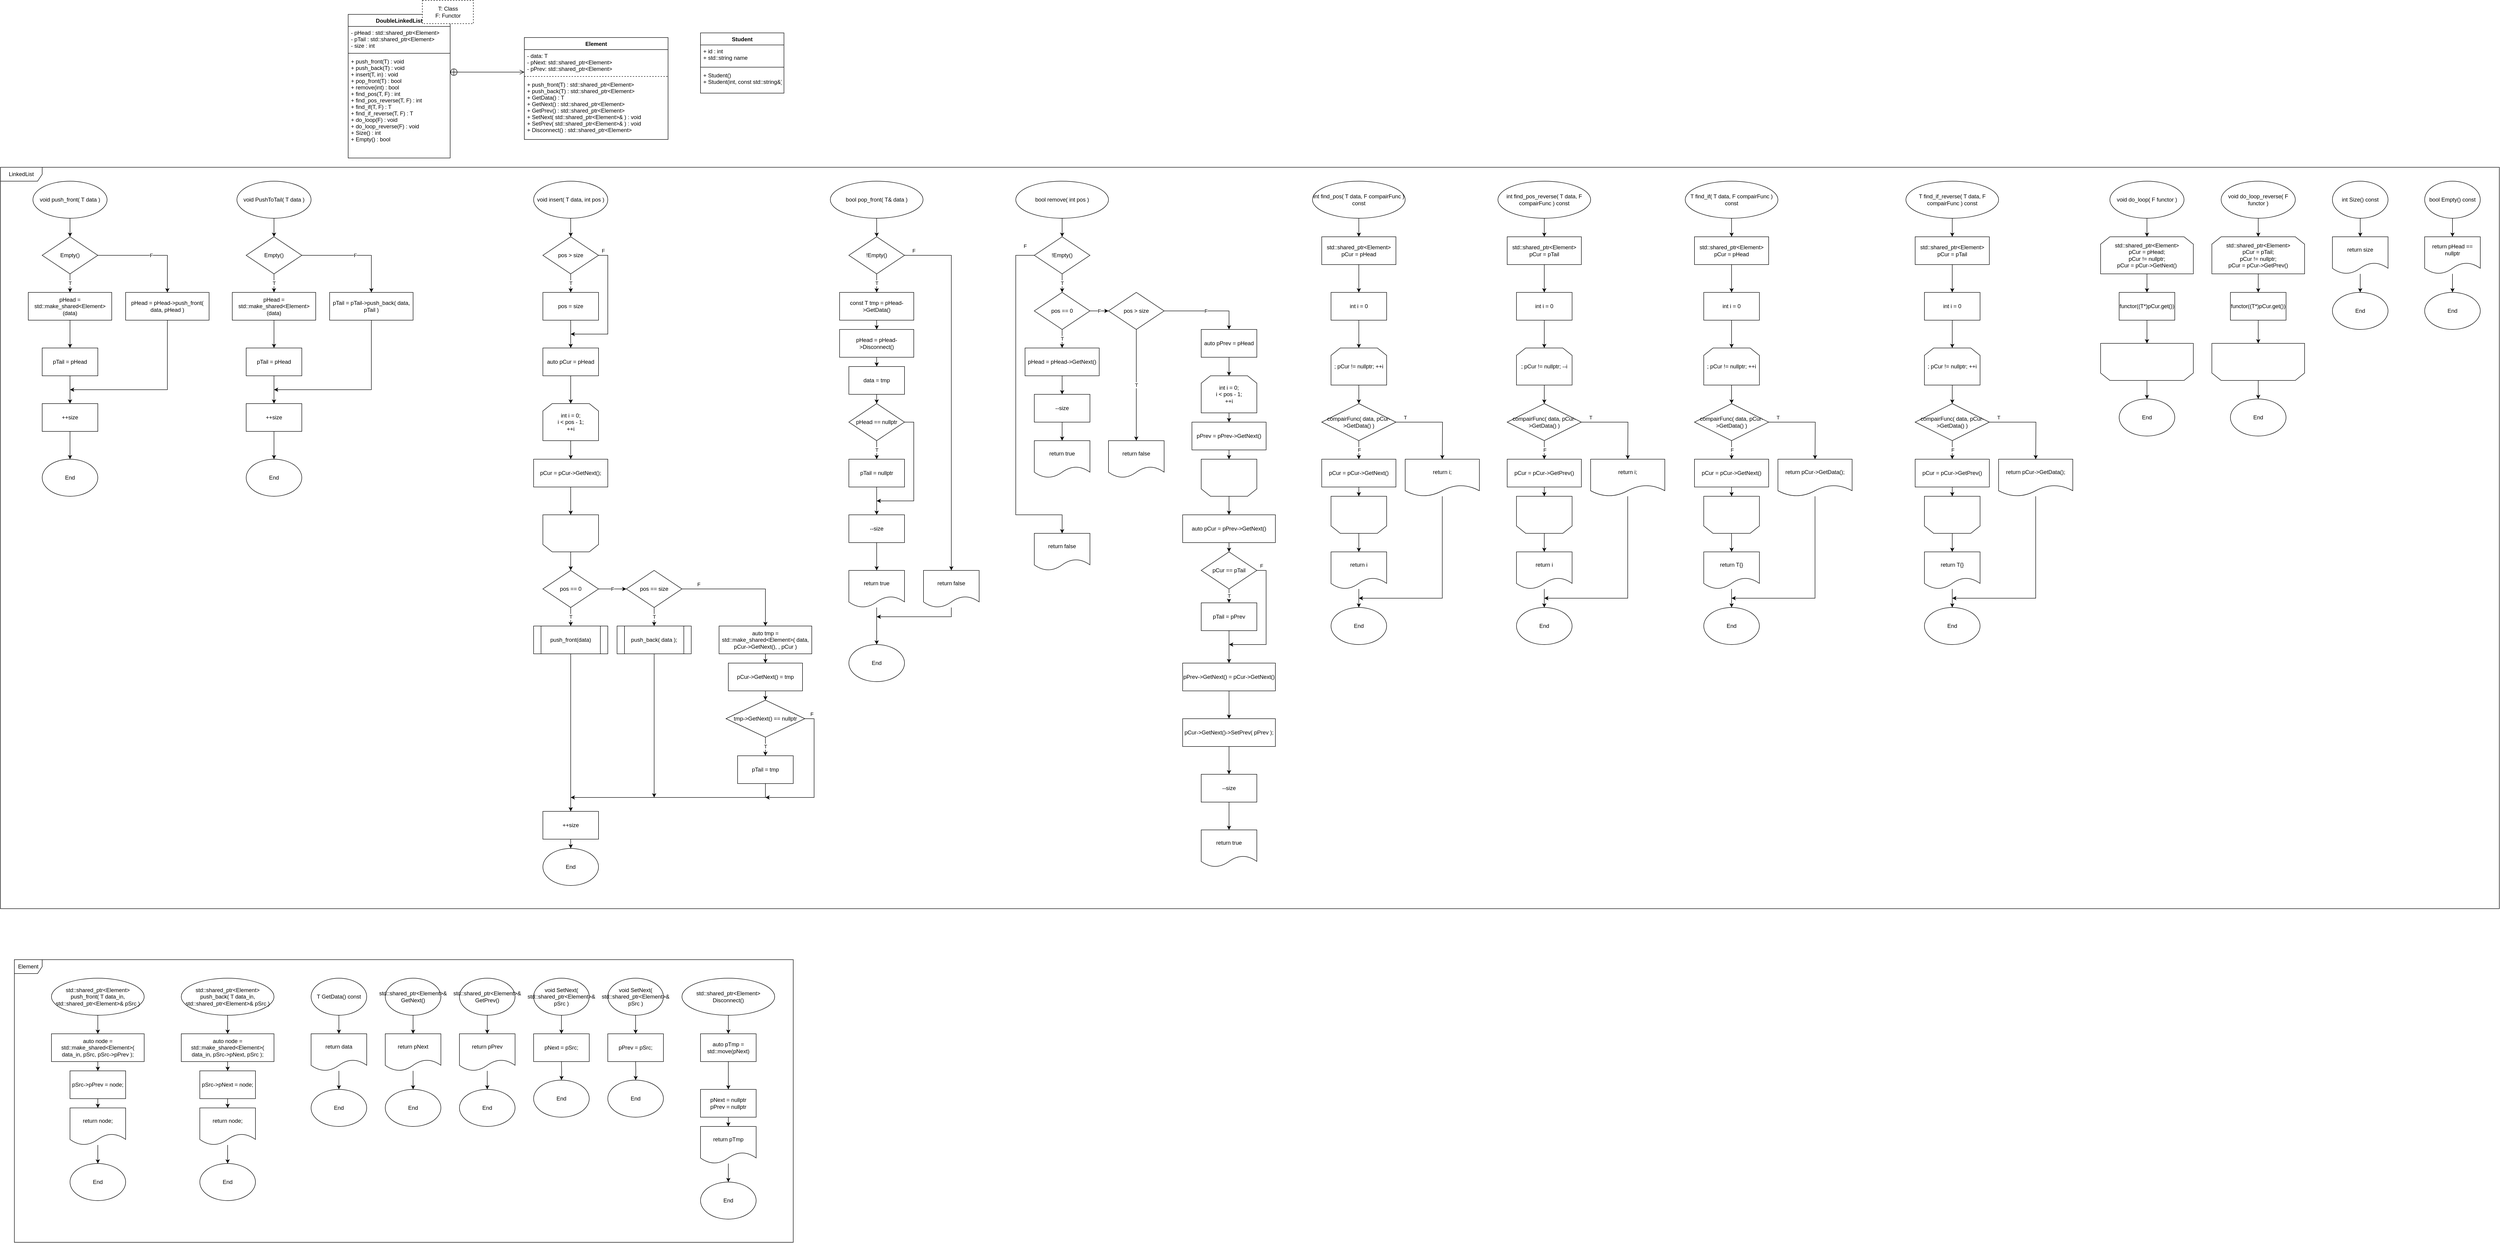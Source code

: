 <mxfile version="19.0.1" type="device"><diagram id="NyZft-iHq3DN9ad0bjJq" name="페이지-1"><mxGraphModel dx="5507" dy="6793" grid="1" gridSize="10" guides="1" tooltips="1" connect="1" arrows="1" fold="1" page="1" pageScale="1" pageWidth="827" pageHeight="1169" math="0" shadow="0"><root><mxCell id="0"/><mxCell id="1" parent="0"/><mxCell id="AbM0OHdipWmRcfUdEjS9-1" value="DoubleLinkedList" style="swimlane;fontStyle=1;align=center;verticalAlign=top;childLayout=stackLayout;horizontal=1;startSize=26;horizontalStack=0;resizeParent=1;resizeParentMax=0;resizeLast=0;collapsible=1;marginBottom=0;" vertex="1" parent="1"><mxGeometry x="40" y="40" width="220" height="310" as="geometry"/></mxCell><mxCell id="AbM0OHdipWmRcfUdEjS9-2" value="- pHead : std::shared_ptr&lt;Element&gt;&#10;- pTail : std::shared_ptr&lt;Element&gt;&#10;- size : int" style="text;strokeColor=none;fillColor=none;align=left;verticalAlign=top;spacingLeft=4;spacingRight=4;overflow=hidden;rotatable=0;points=[[0,0.5],[1,0.5]];portConstraint=eastwest;" vertex="1" parent="AbM0OHdipWmRcfUdEjS9-1"><mxGeometry y="26" width="220" height="54" as="geometry"/></mxCell><mxCell id="AbM0OHdipWmRcfUdEjS9-3" value="" style="line;strokeWidth=1;fillColor=none;align=left;verticalAlign=middle;spacingTop=-1;spacingLeft=3;spacingRight=3;rotatable=0;labelPosition=right;points=[];portConstraint=eastwest;" vertex="1" parent="AbM0OHdipWmRcfUdEjS9-1"><mxGeometry y="80" width="220" height="8" as="geometry"/></mxCell><mxCell id="AbM0OHdipWmRcfUdEjS9-4" value="+ push_front(T) : void&#10;+ push_back(T) : void&#10;+ insert(T, in) : void&#10;+ pop_front(T) : bool&#10;+ remove(int) : bool&#10;+ find_pos(T, F) : int&#10;+ find_pos_reverse(T, F) : int&#10;+ find_if(T, F) : T&#10;+ find_if_reverse(T, F) : T&#10;+ do_loop(F) : void&#10;+ do_loop_reverse(F) : void&#10;+ Size() : int&#10;+ Empty() : bool" style="text;strokeColor=none;fillColor=none;align=left;verticalAlign=top;spacingLeft=4;spacingRight=4;overflow=hidden;rotatable=0;points=[[0,0.5],[1,0.5]];portConstraint=eastwest;" vertex="1" parent="AbM0OHdipWmRcfUdEjS9-1"><mxGeometry y="88" width="220" height="222" as="geometry"/></mxCell><mxCell id="AbM0OHdipWmRcfUdEjS9-5" value="T: Class&lt;br&gt;F: Functor" style="html=1;dashed=1;" vertex="1" parent="1"><mxGeometry x="200" y="10" width="110" height="50" as="geometry"/></mxCell><mxCell id="AbM0OHdipWmRcfUdEjS9-6" value="Element" style="swimlane;fontStyle=1;align=center;verticalAlign=top;childLayout=stackLayout;horizontal=1;startSize=26;horizontalStack=0;resizeParent=1;resizeParentMax=0;resizeLast=0;collapsible=1;marginBottom=0;" vertex="1" parent="1"><mxGeometry x="420" y="90" width="310" height="220" as="geometry"/></mxCell><mxCell id="AbM0OHdipWmRcfUdEjS9-7" value="- data: T&#10;- pNext: std::shared_ptr&lt;Element&gt;&#10;- pPrev: std::shared_ptr&lt;Element&gt;" style="text;strokeColor=none;fillColor=none;align=left;verticalAlign=top;spacingLeft=4;spacingRight=4;overflow=hidden;rotatable=0;points=[[0,0.5],[1,0.5]];portConstraint=eastwest;dashed=1;" vertex="1" parent="AbM0OHdipWmRcfUdEjS9-6"><mxGeometry y="26" width="310" height="54" as="geometry"/></mxCell><mxCell id="AbM0OHdipWmRcfUdEjS9-8" value="" style="line;strokeWidth=1;fillColor=none;align=left;verticalAlign=middle;spacingTop=-1;spacingLeft=3;spacingRight=3;rotatable=0;labelPosition=right;points=[];portConstraint=eastwest;dashed=1;" vertex="1" parent="AbM0OHdipWmRcfUdEjS9-6"><mxGeometry y="80" width="310" height="8" as="geometry"/></mxCell><mxCell id="AbM0OHdipWmRcfUdEjS9-9" value="+ push_front(T) : std::shared_ptr&lt;Element&gt;&#10;+ push_back(T) : std::shared_ptr&lt;Element&gt;&#10;+ GetData() : T&#10;+ GetNext() : std::shared_ptr&lt;Element&gt;&#10;+ GetPrev() : std::shared_ptr&lt;Element&gt;&#10;+ SetNext( std::shared_ptr&lt;Element&gt;&amp; ) : void&#10;+ SetPrev( std::shared_ptr&lt;Element&gt;&amp; ) : void&#10;+ Disconnect() : std::shared_ptr&lt;Element&gt;" style="text;strokeColor=none;fillColor=none;align=left;verticalAlign=top;spacingLeft=4;spacingRight=4;overflow=hidden;rotatable=0;points=[[0,0.5],[1,0.5]];portConstraint=eastwest;dashed=1;" vertex="1" parent="AbM0OHdipWmRcfUdEjS9-6"><mxGeometry y="88" width="310" height="132" as="geometry"/></mxCell><mxCell id="AbM0OHdipWmRcfUdEjS9-10" value="" style="endArrow=open;startArrow=circlePlus;endFill=0;startFill=0;endSize=8;html=1;rounded=0;" edge="1" parent="1"><mxGeometry width="160" relative="1" as="geometry"><mxPoint x="260" y="164.66" as="sourcePoint"/><mxPoint x="420" y="164.66" as="targetPoint"/></mxGeometry></mxCell><mxCell id="AbM0OHdipWmRcfUdEjS9-11" value="Student" style="swimlane;fontStyle=1;align=center;verticalAlign=top;childLayout=stackLayout;horizontal=1;startSize=26;horizontalStack=0;resizeParent=1;resizeParentMax=0;resizeLast=0;collapsible=1;marginBottom=0;" vertex="1" parent="1"><mxGeometry x="800" y="80" width="180" height="130" as="geometry"/></mxCell><mxCell id="AbM0OHdipWmRcfUdEjS9-12" value="+ id : int&#10;+ std::string name" style="text;strokeColor=none;fillColor=none;align=left;verticalAlign=top;spacingLeft=4;spacingRight=4;overflow=hidden;rotatable=0;points=[[0,0.5],[1,0.5]];portConstraint=eastwest;" vertex="1" parent="AbM0OHdipWmRcfUdEjS9-11"><mxGeometry y="26" width="180" height="44" as="geometry"/></mxCell><mxCell id="AbM0OHdipWmRcfUdEjS9-13" value="" style="line;strokeWidth=1;fillColor=none;align=left;verticalAlign=middle;spacingTop=-1;spacingLeft=3;spacingRight=3;rotatable=0;labelPosition=right;points=[];portConstraint=eastwest;" vertex="1" parent="AbM0OHdipWmRcfUdEjS9-11"><mxGeometry y="70" width="180" height="8" as="geometry"/></mxCell><mxCell id="AbM0OHdipWmRcfUdEjS9-14" value="+ Student()&#10;+ Student(int, const std::string&amp;)" style="text;strokeColor=none;fillColor=none;align=left;verticalAlign=top;spacingLeft=4;spacingRight=4;overflow=hidden;rotatable=0;points=[[0,0.5],[1,0.5]];portConstraint=eastwest;" vertex="1" parent="AbM0OHdipWmRcfUdEjS9-11"><mxGeometry y="78" width="180" height="52" as="geometry"/></mxCell><mxCell id="AbM0OHdipWmRcfUdEjS9-15" value="" style="edgeStyle=orthogonalEdgeStyle;rounded=0;orthogonalLoop=1;jettySize=auto;html=1;" edge="1" parent="1" source="AbM0OHdipWmRcfUdEjS9-16"><mxGeometry relative="1" as="geometry"><mxPoint x="-560" y="520" as="targetPoint"/></mxGeometry></mxCell><mxCell id="AbM0OHdipWmRcfUdEjS9-16" value="void&amp;nbsp;&lt;span style=&quot;text-align: left;&quot;&gt;push_front&lt;/span&gt;( T data )" style="ellipse;whiteSpace=wrap;html=1;" vertex="1" parent="1"><mxGeometry x="-640" y="400" width="160" height="80" as="geometry"/></mxCell><mxCell id="AbM0OHdipWmRcfUdEjS9-27" value="" style="edgeStyle=orthogonalEdgeStyle;rounded=0;orthogonalLoop=1;jettySize=auto;html=1;" edge="1" parent="1" source="AbM0OHdipWmRcfUdEjS9-28"><mxGeometry relative="1" as="geometry"><mxPoint x="-120.0" y="520.0" as="targetPoint"/></mxGeometry></mxCell><mxCell id="AbM0OHdipWmRcfUdEjS9-28" value="void PushToTail( T data )" style="ellipse;whiteSpace=wrap;html=1;" vertex="1" parent="1"><mxGeometry x="-200" y="400" width="160" height="80" as="geometry"/></mxCell><mxCell id="AbM0OHdipWmRcfUdEjS9-34" value="" style="edgeStyle=orthogonalEdgeStyle;rounded=0;orthogonalLoop=1;jettySize=auto;html=1;" edge="1" parent="1" source="AbM0OHdipWmRcfUdEjS9-35" target="AbM0OHdipWmRcfUdEjS9-38"><mxGeometry relative="1" as="geometry"/></mxCell><mxCell id="AbM0OHdipWmRcfUdEjS9-35" value="void insert( T data, int pos )" style="ellipse;whiteSpace=wrap;html=1;" vertex="1" parent="1"><mxGeometry x="440" y="400" width="160" height="80" as="geometry"/></mxCell><mxCell id="AbM0OHdipWmRcfUdEjS9-36" value="T" style="edgeStyle=orthogonalEdgeStyle;rounded=0;orthogonalLoop=1;jettySize=auto;html=1;" edge="1" parent="1" source="AbM0OHdipWmRcfUdEjS9-38" target="AbM0OHdipWmRcfUdEjS9-40"><mxGeometry relative="1" as="geometry"/></mxCell><mxCell id="AbM0OHdipWmRcfUdEjS9-37" value="F" style="edgeStyle=orthogonalEdgeStyle;rounded=0;orthogonalLoop=1;jettySize=auto;html=1;exitX=1;exitY=0.5;exitDx=0;exitDy=0;" edge="1" parent="1" source="AbM0OHdipWmRcfUdEjS9-38"><mxGeometry x="-0.926" y="10" relative="1" as="geometry"><mxPoint x="520.0" y="730" as="targetPoint"/><Array as="points"><mxPoint x="600" y="560"/><mxPoint x="600" y="730"/></Array><mxPoint as="offset"/></mxGeometry></mxCell><mxCell id="AbM0OHdipWmRcfUdEjS9-38" value="pos &amp;gt; size" style="rhombus;whiteSpace=wrap;html=1;" vertex="1" parent="1"><mxGeometry x="460" y="520" width="120" height="80" as="geometry"/></mxCell><mxCell id="AbM0OHdipWmRcfUdEjS9-39" value="" style="edgeStyle=orthogonalEdgeStyle;rounded=0;orthogonalLoop=1;jettySize=auto;html=1;" edge="1" parent="1" source="AbM0OHdipWmRcfUdEjS9-40" target="AbM0OHdipWmRcfUdEjS9-42"><mxGeometry relative="1" as="geometry"/></mxCell><mxCell id="AbM0OHdipWmRcfUdEjS9-40" value="pos = size" style="rounded=0;whiteSpace=wrap;html=1;" vertex="1" parent="1"><mxGeometry x="460" y="640" width="120" height="60" as="geometry"/></mxCell><mxCell id="AbM0OHdipWmRcfUdEjS9-41" value="" style="edgeStyle=orthogonalEdgeStyle;rounded=0;orthogonalLoop=1;jettySize=auto;html=1;" edge="1" parent="1" source="AbM0OHdipWmRcfUdEjS9-42" target="AbM0OHdipWmRcfUdEjS9-44"><mxGeometry relative="1" as="geometry"/></mxCell><mxCell id="AbM0OHdipWmRcfUdEjS9-42" value="auto pCur = pHead" style="rounded=0;whiteSpace=wrap;html=1;" vertex="1" parent="1"><mxGeometry x="460" y="760" width="120" height="60" as="geometry"/></mxCell><mxCell id="AbM0OHdipWmRcfUdEjS9-43" value="" style="edgeStyle=orthogonalEdgeStyle;rounded=0;orthogonalLoop=1;jettySize=auto;html=1;" edge="1" parent="1" source="AbM0OHdipWmRcfUdEjS9-44" target="AbM0OHdipWmRcfUdEjS9-48"><mxGeometry relative="1" as="geometry"/></mxCell><mxCell id="AbM0OHdipWmRcfUdEjS9-44" value="int i = 0;&lt;br&gt;i &amp;lt; pos - 1;&lt;br&gt;++i" style="shape=loopLimit;whiteSpace=wrap;html=1;" vertex="1" parent="1"><mxGeometry x="460" y="880" width="120" height="80" as="geometry"/></mxCell><mxCell id="AbM0OHdipWmRcfUdEjS9-45" value="" style="edgeStyle=orthogonalEdgeStyle;rounded=0;orthogonalLoop=1;jettySize=auto;html=1;" edge="1" parent="1" source="AbM0OHdipWmRcfUdEjS9-46" target="AbM0OHdipWmRcfUdEjS9-51"><mxGeometry relative="1" as="geometry"/></mxCell><mxCell id="AbM0OHdipWmRcfUdEjS9-46" value="" style="shape=loopLimit;whiteSpace=wrap;html=1;flipV=1;" vertex="1" parent="1"><mxGeometry x="460" y="1120" width="120" height="80" as="geometry"/></mxCell><mxCell id="AbM0OHdipWmRcfUdEjS9-47" value="" style="edgeStyle=orthogonalEdgeStyle;rounded=0;orthogonalLoop=1;jettySize=auto;html=1;" edge="1" parent="1" source="AbM0OHdipWmRcfUdEjS9-48" target="AbM0OHdipWmRcfUdEjS9-46"><mxGeometry relative="1" as="geometry"/></mxCell><mxCell id="AbM0OHdipWmRcfUdEjS9-48" value="pCur = pCur-&amp;gt;GetNext();" style="rounded=0;whiteSpace=wrap;html=1;" vertex="1" parent="1"><mxGeometry x="440" y="1000" width="160" height="60" as="geometry"/></mxCell><mxCell id="AbM0OHdipWmRcfUdEjS9-49" value="T" style="edgeStyle=orthogonalEdgeStyle;rounded=0;orthogonalLoop=1;jettySize=auto;html=1;" edge="1" parent="1" source="AbM0OHdipWmRcfUdEjS9-51" target="AbM0OHdipWmRcfUdEjS9-53"><mxGeometry relative="1" as="geometry"/></mxCell><mxCell id="AbM0OHdipWmRcfUdEjS9-50" value="F" style="edgeStyle=orthogonalEdgeStyle;rounded=0;orthogonalLoop=1;jettySize=auto;html=1;" edge="1" parent="1" source="AbM0OHdipWmRcfUdEjS9-51" target="AbM0OHdipWmRcfUdEjS9-56"><mxGeometry relative="1" as="geometry"/></mxCell><mxCell id="AbM0OHdipWmRcfUdEjS9-51" value="pos == 0" style="rhombus;whiteSpace=wrap;html=1;" vertex="1" parent="1"><mxGeometry x="460" y="1240" width="120" height="80" as="geometry"/></mxCell><mxCell id="AbM0OHdipWmRcfUdEjS9-52" style="edgeStyle=orthogonalEdgeStyle;rounded=0;orthogonalLoop=1;jettySize=auto;html=1;entryX=0.5;entryY=0;entryDx=0;entryDy=0;" edge="1" parent="1" source="AbM0OHdipWmRcfUdEjS9-53" target="AbM0OHdipWmRcfUdEjS9-69"><mxGeometry relative="1" as="geometry"/></mxCell><mxCell id="AbM0OHdipWmRcfUdEjS9-53" value="push_front(data)" style="shape=process;whiteSpace=wrap;html=1;backgroundOutline=1;" vertex="1" parent="1"><mxGeometry x="440" y="1360" width="160" height="60" as="geometry"/></mxCell><mxCell id="AbM0OHdipWmRcfUdEjS9-54" value="T" style="edgeStyle=orthogonalEdgeStyle;rounded=0;orthogonalLoop=1;jettySize=auto;html=1;" edge="1" parent="1" source="AbM0OHdipWmRcfUdEjS9-56" target="AbM0OHdipWmRcfUdEjS9-58"><mxGeometry relative="1" as="geometry"/></mxCell><mxCell id="AbM0OHdipWmRcfUdEjS9-55" value="F" style="edgeStyle=orthogonalEdgeStyle;rounded=0;orthogonalLoop=1;jettySize=auto;html=1;entryX=0.5;entryY=0;entryDx=0;entryDy=0;" edge="1" parent="1" source="AbM0OHdipWmRcfUdEjS9-56" target="AbM0OHdipWmRcfUdEjS9-60"><mxGeometry x="-0.727" y="10" relative="1" as="geometry"><mxPoint as="offset"/></mxGeometry></mxCell><mxCell id="AbM0OHdipWmRcfUdEjS9-56" value="pos == size" style="rhombus;whiteSpace=wrap;html=1;" vertex="1" parent="1"><mxGeometry x="640" y="1240" width="120" height="80" as="geometry"/></mxCell><mxCell id="AbM0OHdipWmRcfUdEjS9-57" style="edgeStyle=orthogonalEdgeStyle;rounded=0;orthogonalLoop=1;jettySize=auto;html=1;" edge="1" parent="1" source="AbM0OHdipWmRcfUdEjS9-58"><mxGeometry relative="1" as="geometry"><mxPoint x="700.0" y="1730" as="targetPoint"/></mxGeometry></mxCell><mxCell id="AbM0OHdipWmRcfUdEjS9-58" value="push_back( data );" style="shape=process;whiteSpace=wrap;html=1;backgroundOutline=1;" vertex="1" parent="1"><mxGeometry x="620" y="1360" width="160" height="60" as="geometry"/></mxCell><mxCell id="AbM0OHdipWmRcfUdEjS9-59" value="" style="edgeStyle=orthogonalEdgeStyle;rounded=0;orthogonalLoop=1;jettySize=auto;html=1;" edge="1" parent="1" source="AbM0OHdipWmRcfUdEjS9-60" target="AbM0OHdipWmRcfUdEjS9-62"><mxGeometry relative="1" as="geometry"/></mxCell><mxCell id="AbM0OHdipWmRcfUdEjS9-60" value="auto tmp = std::make_shared&amp;lt;Element&amp;gt;( data, pCur-&amp;gt;GetNext(),&amp;nbsp;, pCur )" style="rounded=0;whiteSpace=wrap;html=1;" vertex="1" parent="1"><mxGeometry x="840" y="1360" width="200" height="60" as="geometry"/></mxCell><mxCell id="AbM0OHdipWmRcfUdEjS9-61" value="" style="edgeStyle=orthogonalEdgeStyle;rounded=0;orthogonalLoop=1;jettySize=auto;html=1;" edge="1" parent="1" source="AbM0OHdipWmRcfUdEjS9-62" target="AbM0OHdipWmRcfUdEjS9-65"><mxGeometry relative="1" as="geometry"/></mxCell><mxCell id="AbM0OHdipWmRcfUdEjS9-62" value="pCur-&amp;gt;GetNext() = tmp" style="rounded=0;whiteSpace=wrap;html=1;" vertex="1" parent="1"><mxGeometry x="860" y="1440" width="160" height="60" as="geometry"/></mxCell><mxCell id="AbM0OHdipWmRcfUdEjS9-63" value="T" style="edgeStyle=orthogonalEdgeStyle;rounded=0;orthogonalLoop=1;jettySize=auto;html=1;" edge="1" parent="1" source="AbM0OHdipWmRcfUdEjS9-65" target="AbM0OHdipWmRcfUdEjS9-67"><mxGeometry relative="1" as="geometry"/></mxCell><mxCell id="AbM0OHdipWmRcfUdEjS9-64" value="F" style="edgeStyle=orthogonalEdgeStyle;rounded=0;orthogonalLoop=1;jettySize=auto;html=1;exitX=1;exitY=0.5;exitDx=0;exitDy=0;" edge="1" parent="1" source="AbM0OHdipWmRcfUdEjS9-65"><mxGeometry x="-0.898" y="10" relative="1" as="geometry"><mxPoint x="940" y="1730" as="targetPoint"/><Array as="points"><mxPoint x="1045" y="1560"/><mxPoint x="1045" y="1730"/></Array><mxPoint as="offset"/></mxGeometry></mxCell><mxCell id="AbM0OHdipWmRcfUdEjS9-65" value="tmp-&amp;gt;GetNext() == nullptr" style="rhombus;whiteSpace=wrap;html=1;" vertex="1" parent="1"><mxGeometry x="855" y="1520" width="170" height="80" as="geometry"/></mxCell><mxCell id="AbM0OHdipWmRcfUdEjS9-66" style="edgeStyle=orthogonalEdgeStyle;rounded=0;orthogonalLoop=1;jettySize=auto;html=1;" edge="1" parent="1" source="AbM0OHdipWmRcfUdEjS9-67"><mxGeometry relative="1" as="geometry"><mxPoint x="520.0" y="1730" as="targetPoint"/><Array as="points"><mxPoint x="940" y="1730"/></Array></mxGeometry></mxCell><mxCell id="AbM0OHdipWmRcfUdEjS9-67" value="pTail = tmp" style="rounded=0;whiteSpace=wrap;html=1;" vertex="1" parent="1"><mxGeometry x="880" y="1640" width="120" height="60" as="geometry"/></mxCell><mxCell id="AbM0OHdipWmRcfUdEjS9-68" value="" style="edgeStyle=orthogonalEdgeStyle;rounded=0;orthogonalLoop=1;jettySize=auto;html=1;" edge="1" parent="1" source="AbM0OHdipWmRcfUdEjS9-69" target="AbM0OHdipWmRcfUdEjS9-70"><mxGeometry relative="1" as="geometry"/></mxCell><mxCell id="AbM0OHdipWmRcfUdEjS9-69" value="++size" style="rounded=0;whiteSpace=wrap;html=1;" vertex="1" parent="1"><mxGeometry x="460" y="1760" width="120" height="60" as="geometry"/></mxCell><mxCell id="AbM0OHdipWmRcfUdEjS9-70" value="End" style="ellipse;whiteSpace=wrap;html=1;" vertex="1" parent="1"><mxGeometry x="460" y="1840" width="120" height="80" as="geometry"/></mxCell><mxCell id="AbM0OHdipWmRcfUdEjS9-71" value="" style="edgeStyle=orthogonalEdgeStyle;rounded=0;orthogonalLoop=1;jettySize=auto;html=1;" edge="1" parent="1" source="AbM0OHdipWmRcfUdEjS9-72" target="AbM0OHdipWmRcfUdEjS9-75"><mxGeometry relative="1" as="geometry"/></mxCell><mxCell id="AbM0OHdipWmRcfUdEjS9-72" value="&lt;span style=&quot;&quot;&gt;&#9;&lt;/span&gt;bool pop_front( T&amp;amp; data )" style="ellipse;whiteSpace=wrap;html=1;" vertex="1" parent="1"><mxGeometry x="1080" y="400" width="200" height="80" as="geometry"/></mxCell><mxCell id="AbM0OHdipWmRcfUdEjS9-73" value="T" style="edgeStyle=orthogonalEdgeStyle;rounded=0;orthogonalLoop=1;jettySize=auto;html=1;" edge="1" parent="1" source="AbM0OHdipWmRcfUdEjS9-75" target="AbM0OHdipWmRcfUdEjS9-77"><mxGeometry relative="1" as="geometry"/></mxCell><mxCell id="AbM0OHdipWmRcfUdEjS9-74" value="F" style="edgeStyle=orthogonalEdgeStyle;rounded=0;orthogonalLoop=1;jettySize=auto;html=1;entryX=0.5;entryY=0;entryDx=0;entryDy=0;" edge="1" parent="1" source="AbM0OHdipWmRcfUdEjS9-75" target="AbM0OHdipWmRcfUdEjS9-92"><mxGeometry x="-0.949" y="10" relative="1" as="geometry"><mxPoint as="offset"/></mxGeometry></mxCell><mxCell id="AbM0OHdipWmRcfUdEjS9-75" value="!Empty()" style="rhombus;whiteSpace=wrap;html=1;" vertex="1" parent="1"><mxGeometry x="1120" y="520" width="120" height="80" as="geometry"/></mxCell><mxCell id="AbM0OHdipWmRcfUdEjS9-76" value="" style="edgeStyle=orthogonalEdgeStyle;rounded=0;orthogonalLoop=1;jettySize=auto;html=1;" edge="1" parent="1" source="AbM0OHdipWmRcfUdEjS9-77" target="AbM0OHdipWmRcfUdEjS9-79"><mxGeometry relative="1" as="geometry"/></mxCell><mxCell id="AbM0OHdipWmRcfUdEjS9-77" value="const T tmp = pHead-&amp;gt;GetData()" style="rounded=0;whiteSpace=wrap;html=1;" vertex="1" parent="1"><mxGeometry x="1100" y="640" width="160" height="60" as="geometry"/></mxCell><mxCell id="AbM0OHdipWmRcfUdEjS9-78" value="" style="edgeStyle=orthogonalEdgeStyle;rounded=0;orthogonalLoop=1;jettySize=auto;html=1;" edge="1" parent="1" source="AbM0OHdipWmRcfUdEjS9-79" target="AbM0OHdipWmRcfUdEjS9-81"><mxGeometry relative="1" as="geometry"/></mxCell><mxCell id="AbM0OHdipWmRcfUdEjS9-79" value="pHead = pHead-&amp;gt;Disconnect()" style="rounded=0;whiteSpace=wrap;html=1;" vertex="1" parent="1"><mxGeometry x="1100" y="720" width="160" height="60" as="geometry"/></mxCell><mxCell id="AbM0OHdipWmRcfUdEjS9-80" value="" style="edgeStyle=orthogonalEdgeStyle;rounded=0;orthogonalLoop=1;jettySize=auto;html=1;" edge="1" parent="1" source="AbM0OHdipWmRcfUdEjS9-81" target="AbM0OHdipWmRcfUdEjS9-84"><mxGeometry relative="1" as="geometry"/></mxCell><mxCell id="AbM0OHdipWmRcfUdEjS9-81" value="data = tmp" style="rounded=0;whiteSpace=wrap;html=1;" vertex="1" parent="1"><mxGeometry x="1120" y="800" width="120" height="60" as="geometry"/></mxCell><mxCell id="AbM0OHdipWmRcfUdEjS9-82" value="T" style="edgeStyle=orthogonalEdgeStyle;rounded=0;orthogonalLoop=1;jettySize=auto;html=1;" edge="1" parent="1" source="AbM0OHdipWmRcfUdEjS9-84" target="AbM0OHdipWmRcfUdEjS9-86"><mxGeometry relative="1" as="geometry"/></mxCell><mxCell id="AbM0OHdipWmRcfUdEjS9-83" style="edgeStyle=orthogonalEdgeStyle;rounded=0;orthogonalLoop=1;jettySize=auto;html=1;exitX=1;exitY=0.5;exitDx=0;exitDy=0;" edge="1" parent="1" source="AbM0OHdipWmRcfUdEjS9-84"><mxGeometry relative="1" as="geometry"><mxPoint x="1180" y="1090" as="targetPoint"/><Array as="points"><mxPoint x="1260" y="920"/><mxPoint x="1260" y="1090"/></Array></mxGeometry></mxCell><mxCell id="AbM0OHdipWmRcfUdEjS9-84" value="pHead == nullptr" style="rhombus;whiteSpace=wrap;html=1;" vertex="1" parent="1"><mxGeometry x="1120" y="880" width="120" height="80" as="geometry"/></mxCell><mxCell id="AbM0OHdipWmRcfUdEjS9-85" value="" style="edgeStyle=orthogonalEdgeStyle;rounded=0;orthogonalLoop=1;jettySize=auto;html=1;" edge="1" parent="1" source="AbM0OHdipWmRcfUdEjS9-86" target="AbM0OHdipWmRcfUdEjS9-88"><mxGeometry relative="1" as="geometry"/></mxCell><mxCell id="AbM0OHdipWmRcfUdEjS9-86" value="pTail = nullptr" style="rounded=0;whiteSpace=wrap;html=1;" vertex="1" parent="1"><mxGeometry x="1120" y="1000" width="120" height="60" as="geometry"/></mxCell><mxCell id="AbM0OHdipWmRcfUdEjS9-87" value="" style="edgeStyle=orthogonalEdgeStyle;rounded=0;orthogonalLoop=1;jettySize=auto;html=1;" edge="1" parent="1" source="AbM0OHdipWmRcfUdEjS9-88" target="AbM0OHdipWmRcfUdEjS9-90"><mxGeometry relative="1" as="geometry"/></mxCell><mxCell id="AbM0OHdipWmRcfUdEjS9-88" value="--size" style="rounded=0;whiteSpace=wrap;html=1;" vertex="1" parent="1"><mxGeometry x="1120" y="1120" width="120" height="60" as="geometry"/></mxCell><mxCell id="AbM0OHdipWmRcfUdEjS9-89" value="" style="edgeStyle=orthogonalEdgeStyle;rounded=0;orthogonalLoop=1;jettySize=auto;html=1;" edge="1" parent="1" source="AbM0OHdipWmRcfUdEjS9-90" target="AbM0OHdipWmRcfUdEjS9-93"><mxGeometry relative="1" as="geometry"/></mxCell><mxCell id="AbM0OHdipWmRcfUdEjS9-90" value="return true" style="shape=document;whiteSpace=wrap;html=1;boundedLbl=1;" vertex="1" parent="1"><mxGeometry x="1120" y="1240" width="120" height="80" as="geometry"/></mxCell><mxCell id="AbM0OHdipWmRcfUdEjS9-91" style="edgeStyle=orthogonalEdgeStyle;rounded=0;orthogonalLoop=1;jettySize=auto;html=1;" edge="1" parent="1" source="AbM0OHdipWmRcfUdEjS9-92"><mxGeometry relative="1" as="geometry"><mxPoint x="1180" y="1340" as="targetPoint"/><Array as="points"><mxPoint x="1341" y="1340"/></Array></mxGeometry></mxCell><mxCell id="AbM0OHdipWmRcfUdEjS9-92" value="return false" style="shape=document;whiteSpace=wrap;html=1;boundedLbl=1;" vertex="1" parent="1"><mxGeometry x="1281" y="1240" width="120" height="80" as="geometry"/></mxCell><mxCell id="AbM0OHdipWmRcfUdEjS9-93" value="End" style="ellipse;whiteSpace=wrap;html=1;" vertex="1" parent="1"><mxGeometry x="1120" y="1400" width="120" height="80" as="geometry"/></mxCell><mxCell id="AbM0OHdipWmRcfUdEjS9-94" value="" style="edgeStyle=orthogonalEdgeStyle;rounded=0;orthogonalLoop=1;jettySize=auto;html=1;" edge="1" parent="1" source="AbM0OHdipWmRcfUdEjS9-95" target="AbM0OHdipWmRcfUdEjS9-98"><mxGeometry relative="1" as="geometry"/></mxCell><mxCell id="AbM0OHdipWmRcfUdEjS9-95" value="bool remove( int pos )" style="ellipse;whiteSpace=wrap;html=1;" vertex="1" parent="1"><mxGeometry x="1480" y="400" width="200" height="80" as="geometry"/></mxCell><mxCell id="AbM0OHdipWmRcfUdEjS9-96" value="T" style="edgeStyle=orthogonalEdgeStyle;rounded=0;orthogonalLoop=1;jettySize=auto;html=1;" edge="1" parent="1" source="AbM0OHdipWmRcfUdEjS9-98" target="AbM0OHdipWmRcfUdEjS9-101"><mxGeometry relative="1" as="geometry"/></mxCell><mxCell id="AbM0OHdipWmRcfUdEjS9-97" value="F" style="edgeStyle=orthogonalEdgeStyle;rounded=0;orthogonalLoop=1;jettySize=auto;html=1;entryX=0.5;entryY=0;entryDx=0;entryDy=0;exitX=0;exitY=0.5;exitDx=0;exitDy=0;" edge="1" parent="1" source="AbM0OHdipWmRcfUdEjS9-98" target="AbM0OHdipWmRcfUdEjS9-131"><mxGeometry x="-0.946" y="-20" relative="1" as="geometry"><Array as="points"><mxPoint x="1480" y="560"/><mxPoint x="1480" y="1120"/><mxPoint x="1580" y="1120"/></Array><mxPoint as="offset"/></mxGeometry></mxCell><mxCell id="AbM0OHdipWmRcfUdEjS9-98" value="!Empty()" style="rhombus;whiteSpace=wrap;html=1;" vertex="1" parent="1"><mxGeometry x="1520" y="520" width="120" height="80" as="geometry"/></mxCell><mxCell id="AbM0OHdipWmRcfUdEjS9-99" value="T" style="edgeStyle=orthogonalEdgeStyle;rounded=0;orthogonalLoop=1;jettySize=auto;html=1;" edge="1" parent="1" source="AbM0OHdipWmRcfUdEjS9-101" target="AbM0OHdipWmRcfUdEjS9-103"><mxGeometry relative="1" as="geometry"/></mxCell><mxCell id="AbM0OHdipWmRcfUdEjS9-100" value="F" style="edgeStyle=orthogonalEdgeStyle;rounded=0;orthogonalLoop=1;jettySize=auto;html=1;" edge="1" parent="1" source="AbM0OHdipWmRcfUdEjS9-101" target="AbM0OHdipWmRcfUdEjS9-109"><mxGeometry relative="1" as="geometry"/></mxCell><mxCell id="AbM0OHdipWmRcfUdEjS9-101" value="pos == 0" style="rhombus;whiteSpace=wrap;html=1;" vertex="1" parent="1"><mxGeometry x="1520" y="640" width="120" height="80" as="geometry"/></mxCell><mxCell id="AbM0OHdipWmRcfUdEjS9-102" value="" style="edgeStyle=orthogonalEdgeStyle;rounded=0;orthogonalLoop=1;jettySize=auto;html=1;" edge="1" parent="1" source="AbM0OHdipWmRcfUdEjS9-103" target="AbM0OHdipWmRcfUdEjS9-105"><mxGeometry relative="1" as="geometry"/></mxCell><mxCell id="AbM0OHdipWmRcfUdEjS9-103" value="pHead = pHead-&amp;gt;GetNext()" style="rounded=0;whiteSpace=wrap;html=1;" vertex="1" parent="1"><mxGeometry x="1500" y="760" width="160" height="60" as="geometry"/></mxCell><mxCell id="AbM0OHdipWmRcfUdEjS9-104" value="" style="edgeStyle=orthogonalEdgeStyle;rounded=0;orthogonalLoop=1;jettySize=auto;html=1;" edge="1" parent="1" source="AbM0OHdipWmRcfUdEjS9-105" target="AbM0OHdipWmRcfUdEjS9-106"><mxGeometry relative="1" as="geometry"/></mxCell><mxCell id="AbM0OHdipWmRcfUdEjS9-105" value="--size" style="rounded=0;whiteSpace=wrap;html=1;" vertex="1" parent="1"><mxGeometry x="1520" y="860" width="120" height="60" as="geometry"/></mxCell><mxCell id="AbM0OHdipWmRcfUdEjS9-106" value="return true" style="shape=document;whiteSpace=wrap;html=1;boundedLbl=1;" vertex="1" parent="1"><mxGeometry x="1520" y="960" width="120" height="80" as="geometry"/></mxCell><mxCell id="AbM0OHdipWmRcfUdEjS9-107" value="T" style="edgeStyle=orthogonalEdgeStyle;rounded=0;orthogonalLoop=1;jettySize=auto;html=1;" edge="1" parent="1" source="AbM0OHdipWmRcfUdEjS9-109" target="AbM0OHdipWmRcfUdEjS9-110"><mxGeometry relative="1" as="geometry"/></mxCell><mxCell id="AbM0OHdipWmRcfUdEjS9-108" value="F" style="edgeStyle=orthogonalEdgeStyle;rounded=0;orthogonalLoop=1;jettySize=auto;html=1;entryX=0.5;entryY=0;entryDx=0;entryDy=0;" edge="1" parent="1" source="AbM0OHdipWmRcfUdEjS9-109" target="AbM0OHdipWmRcfUdEjS9-112"><mxGeometry relative="1" as="geometry"/></mxCell><mxCell id="AbM0OHdipWmRcfUdEjS9-109" value="pos &amp;gt; size" style="rhombus;whiteSpace=wrap;html=1;" vertex="1" parent="1"><mxGeometry x="1680" y="640" width="120" height="80" as="geometry"/></mxCell><mxCell id="AbM0OHdipWmRcfUdEjS9-110" value="return false" style="shape=document;whiteSpace=wrap;html=1;boundedLbl=1;" vertex="1" parent="1"><mxGeometry x="1680" y="960" width="120" height="80" as="geometry"/></mxCell><mxCell id="AbM0OHdipWmRcfUdEjS9-111" value="" style="edgeStyle=orthogonalEdgeStyle;rounded=0;orthogonalLoop=1;jettySize=auto;html=1;" edge="1" parent="1" source="AbM0OHdipWmRcfUdEjS9-112" target="AbM0OHdipWmRcfUdEjS9-114"><mxGeometry relative="1" as="geometry"/></mxCell><mxCell id="AbM0OHdipWmRcfUdEjS9-112" value="auto pPrev = pHead" style="rounded=0;whiteSpace=wrap;html=1;" vertex="1" parent="1"><mxGeometry x="1880" y="720" width="120" height="60" as="geometry"/></mxCell><mxCell id="AbM0OHdipWmRcfUdEjS9-113" value="" style="edgeStyle=orthogonalEdgeStyle;rounded=0;orthogonalLoop=1;jettySize=auto;html=1;" edge="1" parent="1" source="AbM0OHdipWmRcfUdEjS9-114" target="AbM0OHdipWmRcfUdEjS9-118"><mxGeometry relative="1" as="geometry"/></mxCell><mxCell id="AbM0OHdipWmRcfUdEjS9-114" value="int i = 0;&lt;br&gt;i &amp;lt; pos - 1;&lt;br&gt;++i" style="shape=loopLimit;whiteSpace=wrap;html=1;" vertex="1" parent="1"><mxGeometry x="1880" y="820" width="120" height="80" as="geometry"/></mxCell><mxCell id="AbM0OHdipWmRcfUdEjS9-115" value="" style="edgeStyle=orthogonalEdgeStyle;rounded=0;orthogonalLoop=1;jettySize=auto;html=1;" edge="1" parent="1" source="AbM0OHdipWmRcfUdEjS9-116" target="AbM0OHdipWmRcfUdEjS9-120"><mxGeometry relative="1" as="geometry"/></mxCell><mxCell id="AbM0OHdipWmRcfUdEjS9-116" value="" style="shape=loopLimit;whiteSpace=wrap;html=1;flipV=1;" vertex="1" parent="1"><mxGeometry x="1880" y="1000" width="120" height="80" as="geometry"/></mxCell><mxCell id="AbM0OHdipWmRcfUdEjS9-117" value="" style="edgeStyle=orthogonalEdgeStyle;rounded=0;orthogonalLoop=1;jettySize=auto;html=1;" edge="1" parent="1" source="AbM0OHdipWmRcfUdEjS9-118" target="AbM0OHdipWmRcfUdEjS9-116"><mxGeometry relative="1" as="geometry"/></mxCell><mxCell id="AbM0OHdipWmRcfUdEjS9-118" value="pPrev = pPrev-&amp;gt;GetNext()" style="rounded=0;whiteSpace=wrap;html=1;" vertex="1" parent="1"><mxGeometry x="1860" y="920" width="160" height="60" as="geometry"/></mxCell><mxCell id="AbM0OHdipWmRcfUdEjS9-119" value="" style="edgeStyle=orthogonalEdgeStyle;rounded=0;orthogonalLoop=1;jettySize=auto;html=1;" edge="1" parent="1" source="AbM0OHdipWmRcfUdEjS9-120" target="AbM0OHdipWmRcfUdEjS9-123"><mxGeometry relative="1" as="geometry"/></mxCell><mxCell id="AbM0OHdipWmRcfUdEjS9-120" value="auto pCur = pPrev-&amp;gt;GetNext()" style="rounded=0;whiteSpace=wrap;html=1;" vertex="1" parent="1"><mxGeometry x="1840" y="1120" width="200" height="60" as="geometry"/></mxCell><mxCell id="AbM0OHdipWmRcfUdEjS9-121" value="T" style="edgeStyle=orthogonalEdgeStyle;rounded=0;orthogonalLoop=1;jettySize=auto;html=1;" edge="1" parent="1" source="AbM0OHdipWmRcfUdEjS9-123" target="AbM0OHdipWmRcfUdEjS9-125"><mxGeometry relative="1" as="geometry"/></mxCell><mxCell id="AbM0OHdipWmRcfUdEjS9-122" value="F" style="edgeStyle=orthogonalEdgeStyle;rounded=0;orthogonalLoop=1;jettySize=auto;html=1;exitX=1;exitY=0.5;exitDx=0;exitDy=0;" edge="1" parent="1" source="AbM0OHdipWmRcfUdEjS9-123"><mxGeometry x="-0.923" y="10" relative="1" as="geometry"><mxPoint x="1940" y="1400" as="targetPoint"/><Array as="points"><mxPoint x="2020" y="1240"/><mxPoint x="2020" y="1400"/></Array><mxPoint as="offset"/></mxGeometry></mxCell><mxCell id="AbM0OHdipWmRcfUdEjS9-123" value="pCur == pTail" style="rhombus;whiteSpace=wrap;html=1;" vertex="1" parent="1"><mxGeometry x="1880" y="1200" width="120" height="80" as="geometry"/></mxCell><mxCell id="AbM0OHdipWmRcfUdEjS9-124" value="" style="edgeStyle=orthogonalEdgeStyle;rounded=0;orthogonalLoop=1;jettySize=auto;html=1;" edge="1" parent="1" source="AbM0OHdipWmRcfUdEjS9-125" target="AbM0OHdipWmRcfUdEjS9-127"><mxGeometry relative="1" as="geometry"/></mxCell><mxCell id="AbM0OHdipWmRcfUdEjS9-125" value="pTail = pPrev" style="rounded=0;whiteSpace=wrap;html=1;" vertex="1" parent="1"><mxGeometry x="1880" y="1310" width="120" height="60" as="geometry"/></mxCell><mxCell id="AbM0OHdipWmRcfUdEjS9-126" value="" style="edgeStyle=orthogonalEdgeStyle;rounded=0;orthogonalLoop=1;jettySize=auto;html=1;" edge="1" parent="1" source="AbM0OHdipWmRcfUdEjS9-127"><mxGeometry relative="1" as="geometry"><mxPoint x="1940" y="1560" as="targetPoint"/></mxGeometry></mxCell><mxCell id="AbM0OHdipWmRcfUdEjS9-127" value="pPrev-&amp;gt;GetNext() = pCur-&amp;gt;GetNext()" style="rounded=0;whiteSpace=wrap;html=1;" vertex="1" parent="1"><mxGeometry x="1840" y="1440" width="200" height="60" as="geometry"/></mxCell><mxCell id="AbM0OHdipWmRcfUdEjS9-131" value="return false" style="shape=document;whiteSpace=wrap;html=1;boundedLbl=1;" vertex="1" parent="1"><mxGeometry x="1520" y="1160" width="120" height="80" as="geometry"/></mxCell><mxCell id="AbM0OHdipWmRcfUdEjS9-132" value="" style="edgeStyle=orthogonalEdgeStyle;rounded=0;orthogonalLoop=1;jettySize=auto;html=1;" edge="1" parent="1" source="AbM0OHdipWmRcfUdEjS9-133" target="AbM0OHdipWmRcfUdEjS9-135"><mxGeometry relative="1" as="geometry"/></mxCell><mxCell id="AbM0OHdipWmRcfUdEjS9-133" value="T find_if_reverse( T data, F compairFunc ) const" style="ellipse;whiteSpace=wrap;html=1;" vertex="1" parent="1"><mxGeometry x="3400" y="400" width="200" height="80" as="geometry"/></mxCell><mxCell id="AbM0OHdipWmRcfUdEjS9-134" value="" style="edgeStyle=orthogonalEdgeStyle;rounded=0;orthogonalLoop=1;jettySize=auto;html=1;" edge="1" parent="1" source="AbM0OHdipWmRcfUdEjS9-135" target="AbM0OHdipWmRcfUdEjS9-137"><mxGeometry relative="1" as="geometry"/></mxCell><mxCell id="AbM0OHdipWmRcfUdEjS9-135" value="std::shared_ptr&amp;lt;Element&amp;gt; pCur = pTail" style="rounded=0;whiteSpace=wrap;html=1;" vertex="1" parent="1"><mxGeometry x="3420" y="520" width="160" height="60" as="geometry"/></mxCell><mxCell id="AbM0OHdipWmRcfUdEjS9-136" value="" style="edgeStyle=orthogonalEdgeStyle;rounded=0;orthogonalLoop=1;jettySize=auto;html=1;" edge="1" parent="1" source="AbM0OHdipWmRcfUdEjS9-137" target="AbM0OHdipWmRcfUdEjS9-139"><mxGeometry relative="1" as="geometry"/></mxCell><mxCell id="AbM0OHdipWmRcfUdEjS9-137" value="int i = 0" style="rounded=0;whiteSpace=wrap;html=1;" vertex="1" parent="1"><mxGeometry x="3440" y="640" width="120" height="60" as="geometry"/></mxCell><mxCell id="AbM0OHdipWmRcfUdEjS9-138" value="" style="edgeStyle=orthogonalEdgeStyle;rounded=0;orthogonalLoop=1;jettySize=auto;html=1;" edge="1" parent="1" source="AbM0OHdipWmRcfUdEjS9-139" target="AbM0OHdipWmRcfUdEjS9-142"><mxGeometry relative="1" as="geometry"/></mxCell><mxCell id="AbM0OHdipWmRcfUdEjS9-139" value="; pCur != nullptr; ++i" style="shape=loopLimit;whiteSpace=wrap;html=1;" vertex="1" parent="1"><mxGeometry x="3440" y="760" width="120" height="80" as="geometry"/></mxCell><mxCell id="AbM0OHdipWmRcfUdEjS9-140" value="F" style="edgeStyle=orthogonalEdgeStyle;rounded=0;orthogonalLoop=1;jettySize=auto;html=1;" edge="1" parent="1" source="AbM0OHdipWmRcfUdEjS9-142"><mxGeometry relative="1" as="geometry"><mxPoint x="3500" y="1000" as="targetPoint"/></mxGeometry></mxCell><mxCell id="AbM0OHdipWmRcfUdEjS9-141" value="T" style="edgeStyle=orthogonalEdgeStyle;rounded=0;orthogonalLoop=1;jettySize=auto;html=1;entryX=0.5;entryY=0;entryDx=0;entryDy=0;" edge="1" parent="1" source="AbM0OHdipWmRcfUdEjS9-142"><mxGeometry x="-0.777" y="10" relative="1" as="geometry"><mxPoint x="3680.0" y="1000" as="targetPoint"/><mxPoint as="offset"/></mxGeometry></mxCell><mxCell id="AbM0OHdipWmRcfUdEjS9-142" value="compairFunc( data, pCur-&amp;gt;GetData() )" style="rhombus;whiteSpace=wrap;html=1;" vertex="1" parent="1"><mxGeometry x="3420" y="880" width="160" height="80" as="geometry"/></mxCell><mxCell id="AbM0OHdipWmRcfUdEjS9-143" value="" style="edgeStyle=orthogonalEdgeStyle;rounded=0;orthogonalLoop=1;jettySize=auto;html=1;" edge="1" parent="1" source="AbM0OHdipWmRcfUdEjS9-144" target="AbM0OHdipWmRcfUdEjS9-150"><mxGeometry relative="1" as="geometry"/></mxCell><mxCell id="AbM0OHdipWmRcfUdEjS9-144" value="" style="shape=loopLimit;whiteSpace=wrap;html=1;flipV=1;" vertex="1" parent="1"><mxGeometry x="3440" y="1080" width="120" height="80" as="geometry"/></mxCell><mxCell id="AbM0OHdipWmRcfUdEjS9-145" value="" style="edgeStyle=orthogonalEdgeStyle;rounded=0;orthogonalLoop=1;jettySize=auto;html=1;" edge="1" parent="1" source="AbM0OHdipWmRcfUdEjS9-146" target="AbM0OHdipWmRcfUdEjS9-144"><mxGeometry relative="1" as="geometry"/></mxCell><mxCell id="AbM0OHdipWmRcfUdEjS9-146" value="pCur = pCur-&amp;gt;GetPrev()" style="rounded=0;whiteSpace=wrap;html=1;" vertex="1" parent="1"><mxGeometry x="3420" y="1000" width="160" height="60" as="geometry"/></mxCell><mxCell id="AbM0OHdipWmRcfUdEjS9-147" style="edgeStyle=orthogonalEdgeStyle;rounded=0;orthogonalLoop=1;jettySize=auto;html=1;" edge="1" parent="1" source="AbM0OHdipWmRcfUdEjS9-148"><mxGeometry relative="1" as="geometry"><mxPoint x="3500" y="1300" as="targetPoint"/><Array as="points"><mxPoint x="3680" y="1300"/></Array></mxGeometry></mxCell><mxCell id="AbM0OHdipWmRcfUdEjS9-148" value="return pCur-&amp;gt;GetData();" style="shape=document;whiteSpace=wrap;html=1;boundedLbl=1;" vertex="1" parent="1"><mxGeometry x="3600" y="1000" width="160" height="80" as="geometry"/></mxCell><mxCell id="AbM0OHdipWmRcfUdEjS9-149" value="" style="edgeStyle=orthogonalEdgeStyle;rounded=0;orthogonalLoop=1;jettySize=auto;html=1;" edge="1" parent="1" source="AbM0OHdipWmRcfUdEjS9-150" target="AbM0OHdipWmRcfUdEjS9-151"><mxGeometry relative="1" as="geometry"/></mxCell><mxCell id="AbM0OHdipWmRcfUdEjS9-150" value="return T{}" style="shape=document;whiteSpace=wrap;html=1;boundedLbl=1;" vertex="1" parent="1"><mxGeometry x="3440" y="1200" width="120" height="80" as="geometry"/></mxCell><mxCell id="AbM0OHdipWmRcfUdEjS9-151" value="End" style="ellipse;whiteSpace=wrap;html=1;" vertex="1" parent="1"><mxGeometry x="3440" y="1320" width="120" height="80" as="geometry"/></mxCell><mxCell id="AbM0OHdipWmRcfUdEjS9-152" value="" style="edgeStyle=orthogonalEdgeStyle;rounded=0;orthogonalLoop=1;jettySize=auto;html=1;" edge="1" parent="1" source="AbM0OHdipWmRcfUdEjS9-153" target="AbM0OHdipWmRcfUdEjS9-155"><mxGeometry relative="1" as="geometry"/></mxCell><mxCell id="AbM0OHdipWmRcfUdEjS9-153" value="int Size() const" style="ellipse;whiteSpace=wrap;html=1;" vertex="1" parent="1"><mxGeometry x="4320" y="400" width="120" height="80" as="geometry"/></mxCell><mxCell id="AbM0OHdipWmRcfUdEjS9-154" value="" style="edgeStyle=orthogonalEdgeStyle;rounded=0;orthogonalLoop=1;jettySize=auto;html=1;" edge="1" parent="1" source="AbM0OHdipWmRcfUdEjS9-155" target="AbM0OHdipWmRcfUdEjS9-156"><mxGeometry relative="1" as="geometry"/></mxCell><mxCell id="AbM0OHdipWmRcfUdEjS9-155" value="return size" style="shape=document;whiteSpace=wrap;html=1;boundedLbl=1;" vertex="1" parent="1"><mxGeometry x="4320" y="520" width="120" height="80" as="geometry"/></mxCell><mxCell id="AbM0OHdipWmRcfUdEjS9-156" value="End" style="ellipse;whiteSpace=wrap;html=1;" vertex="1" parent="1"><mxGeometry x="4320" y="640" width="120" height="80" as="geometry"/></mxCell><mxCell id="AbM0OHdipWmRcfUdEjS9-157" value="" style="edgeStyle=orthogonalEdgeStyle;rounded=0;orthogonalLoop=1;jettySize=auto;html=1;" edge="1" parent="1" source="AbM0OHdipWmRcfUdEjS9-158" target="AbM0OHdipWmRcfUdEjS9-160"><mxGeometry relative="1" as="geometry"/></mxCell><mxCell id="AbM0OHdipWmRcfUdEjS9-158" value="bool Empty() const" style="ellipse;whiteSpace=wrap;html=1;" vertex="1" parent="1"><mxGeometry x="4519" y="400" width="120" height="80" as="geometry"/></mxCell><mxCell id="AbM0OHdipWmRcfUdEjS9-159" value="" style="edgeStyle=orthogonalEdgeStyle;rounded=0;orthogonalLoop=1;jettySize=auto;html=1;" edge="1" parent="1" source="AbM0OHdipWmRcfUdEjS9-160" target="AbM0OHdipWmRcfUdEjS9-161"><mxGeometry relative="1" as="geometry"/></mxCell><mxCell id="AbM0OHdipWmRcfUdEjS9-160" value="return pHead == nullptr" style="shape=document;whiteSpace=wrap;html=1;boundedLbl=1;" vertex="1" parent="1"><mxGeometry x="4519" y="520" width="120" height="80" as="geometry"/></mxCell><mxCell id="AbM0OHdipWmRcfUdEjS9-161" value="End" style="ellipse;whiteSpace=wrap;html=1;" vertex="1" parent="1"><mxGeometry x="4519" y="640" width="120" height="80" as="geometry"/></mxCell><mxCell id="AbM0OHdipWmRcfUdEjS9-162" value="" style="edgeStyle=orthogonalEdgeStyle;rounded=0;orthogonalLoop=1;jettySize=auto;html=1;" edge="1" parent="1" source="AbM0OHdipWmRcfUdEjS9-163" target="AbM0OHdipWmRcfUdEjS9-165"><mxGeometry relative="1" as="geometry"/></mxCell><mxCell id="AbM0OHdipWmRcfUdEjS9-163" value="void do_loop( F functor )" style="ellipse;whiteSpace=wrap;html=1;" vertex="1" parent="1"><mxGeometry x="3840" y="400" width="160" height="80" as="geometry"/></mxCell><mxCell id="AbM0OHdipWmRcfUdEjS9-164" value="" style="edgeStyle=orthogonalEdgeStyle;rounded=0;orthogonalLoop=1;jettySize=auto;html=1;" edge="1" parent="1" source="AbM0OHdipWmRcfUdEjS9-165" target="AbM0OHdipWmRcfUdEjS9-169"><mxGeometry relative="1" as="geometry"/></mxCell><mxCell id="AbM0OHdipWmRcfUdEjS9-165" value="std::shared_ptr&amp;lt;Element&amp;gt;&lt;br&gt;pCur = pHead;&lt;br&gt;pCur != nullptr;&lt;br&gt;pCur = pCur-&amp;gt;GetNext()" style="shape=loopLimit;whiteSpace=wrap;html=1;" vertex="1" parent="1"><mxGeometry x="3820" y="520" width="200" height="80" as="geometry"/></mxCell><mxCell id="AbM0OHdipWmRcfUdEjS9-166" value="" style="edgeStyle=orthogonalEdgeStyle;rounded=0;orthogonalLoop=1;jettySize=auto;html=1;" edge="1" parent="1" source="AbM0OHdipWmRcfUdEjS9-167" target="AbM0OHdipWmRcfUdEjS9-170"><mxGeometry relative="1" as="geometry"/></mxCell><mxCell id="AbM0OHdipWmRcfUdEjS9-167" value="" style="shape=loopLimit;whiteSpace=wrap;html=1;flipV=1;" vertex="1" parent="1"><mxGeometry x="3820" y="750" width="200" height="80" as="geometry"/></mxCell><mxCell id="AbM0OHdipWmRcfUdEjS9-168" value="" style="edgeStyle=orthogonalEdgeStyle;rounded=0;orthogonalLoop=1;jettySize=auto;html=1;" edge="1" parent="1" source="AbM0OHdipWmRcfUdEjS9-169" target="AbM0OHdipWmRcfUdEjS9-167"><mxGeometry relative="1" as="geometry"/></mxCell><mxCell id="AbM0OHdipWmRcfUdEjS9-169" value="functor((T*)pCur.get())" style="rounded=0;whiteSpace=wrap;html=1;" vertex="1" parent="1"><mxGeometry x="3860" y="640" width="120" height="60" as="geometry"/></mxCell><mxCell id="AbM0OHdipWmRcfUdEjS9-170" value="End" style="ellipse;whiteSpace=wrap;html=1;" vertex="1" parent="1"><mxGeometry x="3860" y="870" width="120" height="80" as="geometry"/></mxCell><mxCell id="AbM0OHdipWmRcfUdEjS9-174" value="T" style="edgeStyle=orthogonalEdgeStyle;rounded=0;orthogonalLoop=1;jettySize=auto;html=1;" edge="1" parent="1" source="AbM0OHdipWmRcfUdEjS9-171" target="AbM0OHdipWmRcfUdEjS9-172"><mxGeometry relative="1" as="geometry"/></mxCell><mxCell id="AbM0OHdipWmRcfUdEjS9-180" value="F" style="edgeStyle=orthogonalEdgeStyle;rounded=0;orthogonalLoop=1;jettySize=auto;html=1;" edge="1" parent="1" source="AbM0OHdipWmRcfUdEjS9-171" target="AbM0OHdipWmRcfUdEjS9-178"><mxGeometry relative="1" as="geometry"/></mxCell><mxCell id="AbM0OHdipWmRcfUdEjS9-171" value="Empty()" style="rhombus;whiteSpace=wrap;html=1;" vertex="1" parent="1"><mxGeometry x="-620" y="520" width="120" height="80" as="geometry"/></mxCell><mxCell id="AbM0OHdipWmRcfUdEjS9-175" value="" style="edgeStyle=orthogonalEdgeStyle;rounded=0;orthogonalLoop=1;jettySize=auto;html=1;" edge="1" parent="1" source="AbM0OHdipWmRcfUdEjS9-172" target="AbM0OHdipWmRcfUdEjS9-173"><mxGeometry relative="1" as="geometry"/></mxCell><mxCell id="AbM0OHdipWmRcfUdEjS9-172" value="pHead = std::make_shared&amp;lt;Element&amp;gt;(data)" style="rounded=0;whiteSpace=wrap;html=1;" vertex="1" parent="1"><mxGeometry x="-650" y="640" width="180" height="60" as="geometry"/></mxCell><mxCell id="AbM0OHdipWmRcfUdEjS9-177" value="" style="edgeStyle=orthogonalEdgeStyle;rounded=0;orthogonalLoop=1;jettySize=auto;html=1;" edge="1" parent="1" source="AbM0OHdipWmRcfUdEjS9-173" target="AbM0OHdipWmRcfUdEjS9-176"><mxGeometry relative="1" as="geometry"/></mxCell><mxCell id="AbM0OHdipWmRcfUdEjS9-173" value="pTail = pHead" style="rounded=0;whiteSpace=wrap;html=1;" vertex="1" parent="1"><mxGeometry x="-620" y="760" width="120" height="60" as="geometry"/></mxCell><mxCell id="AbM0OHdipWmRcfUdEjS9-184" value="" style="edgeStyle=orthogonalEdgeStyle;rounded=0;orthogonalLoop=1;jettySize=auto;html=1;" edge="1" parent="1" source="AbM0OHdipWmRcfUdEjS9-176" target="AbM0OHdipWmRcfUdEjS9-183"><mxGeometry relative="1" as="geometry"/></mxCell><mxCell id="AbM0OHdipWmRcfUdEjS9-176" value="++size" style="rounded=0;whiteSpace=wrap;html=1;" vertex="1" parent="1"><mxGeometry x="-620" y="880" width="120" height="60" as="geometry"/></mxCell><mxCell id="AbM0OHdipWmRcfUdEjS9-182" style="edgeStyle=orthogonalEdgeStyle;rounded=0;orthogonalLoop=1;jettySize=auto;html=1;" edge="1" parent="1" source="AbM0OHdipWmRcfUdEjS9-178"><mxGeometry relative="1" as="geometry"><mxPoint x="-560" y="850" as="targetPoint"/><Array as="points"><mxPoint x="-350" y="850"/></Array></mxGeometry></mxCell><mxCell id="AbM0OHdipWmRcfUdEjS9-178" value="pHead = pHead-&amp;gt;push_front( data, pHead )" style="rounded=0;whiteSpace=wrap;html=1;" vertex="1" parent="1"><mxGeometry x="-440" y="640" width="180" height="60" as="geometry"/></mxCell><mxCell id="AbM0OHdipWmRcfUdEjS9-183" value="End" style="ellipse;whiteSpace=wrap;html=1;" vertex="1" parent="1"><mxGeometry x="-620" y="1000" width="120" height="80" as="geometry"/></mxCell><mxCell id="AbM0OHdipWmRcfUdEjS9-185" value="T" style="edgeStyle=orthogonalEdgeStyle;rounded=0;orthogonalLoop=1;jettySize=auto;html=1;" edge="1" parent="1" source="AbM0OHdipWmRcfUdEjS9-187" target="AbM0OHdipWmRcfUdEjS9-189"><mxGeometry relative="1" as="geometry"/></mxCell><mxCell id="AbM0OHdipWmRcfUdEjS9-186" value="F" style="edgeStyle=orthogonalEdgeStyle;rounded=0;orthogonalLoop=1;jettySize=auto;html=1;" edge="1" parent="1" source="AbM0OHdipWmRcfUdEjS9-187" target="AbM0OHdipWmRcfUdEjS9-195"><mxGeometry relative="1" as="geometry"/></mxCell><mxCell id="AbM0OHdipWmRcfUdEjS9-187" value="Empty()" style="rhombus;whiteSpace=wrap;html=1;" vertex="1" parent="1"><mxGeometry x="-180" y="520" width="120" height="80" as="geometry"/></mxCell><mxCell id="AbM0OHdipWmRcfUdEjS9-188" value="" style="edgeStyle=orthogonalEdgeStyle;rounded=0;orthogonalLoop=1;jettySize=auto;html=1;" edge="1" parent="1" source="AbM0OHdipWmRcfUdEjS9-189" target="AbM0OHdipWmRcfUdEjS9-191"><mxGeometry relative="1" as="geometry"/></mxCell><mxCell id="AbM0OHdipWmRcfUdEjS9-189" value="pHead = std::make_shared&amp;lt;Element&amp;gt;(data)" style="rounded=0;whiteSpace=wrap;html=1;" vertex="1" parent="1"><mxGeometry x="-210" y="640" width="180" height="60" as="geometry"/></mxCell><mxCell id="AbM0OHdipWmRcfUdEjS9-190" value="" style="edgeStyle=orthogonalEdgeStyle;rounded=0;orthogonalLoop=1;jettySize=auto;html=1;" edge="1" parent="1" source="AbM0OHdipWmRcfUdEjS9-191" target="AbM0OHdipWmRcfUdEjS9-193"><mxGeometry relative="1" as="geometry"/></mxCell><mxCell id="AbM0OHdipWmRcfUdEjS9-191" value="pTail = pHead" style="rounded=0;whiteSpace=wrap;html=1;" vertex="1" parent="1"><mxGeometry x="-180" y="760" width="120" height="60" as="geometry"/></mxCell><mxCell id="AbM0OHdipWmRcfUdEjS9-192" value="" style="edgeStyle=orthogonalEdgeStyle;rounded=0;orthogonalLoop=1;jettySize=auto;html=1;" edge="1" parent="1" source="AbM0OHdipWmRcfUdEjS9-193" target="AbM0OHdipWmRcfUdEjS9-196"><mxGeometry relative="1" as="geometry"/></mxCell><mxCell id="AbM0OHdipWmRcfUdEjS9-193" value="++size" style="rounded=0;whiteSpace=wrap;html=1;" vertex="1" parent="1"><mxGeometry x="-180" y="880" width="120" height="60" as="geometry"/></mxCell><mxCell id="AbM0OHdipWmRcfUdEjS9-194" style="edgeStyle=orthogonalEdgeStyle;rounded=0;orthogonalLoop=1;jettySize=auto;html=1;" edge="1" parent="1" source="AbM0OHdipWmRcfUdEjS9-195"><mxGeometry relative="1" as="geometry"><mxPoint x="-120" y="850" as="targetPoint"/><Array as="points"><mxPoint x="90" y="850"/></Array></mxGeometry></mxCell><mxCell id="AbM0OHdipWmRcfUdEjS9-195" value="pTail = pTail-&amp;gt;push_back( data, pTail )" style="rounded=0;whiteSpace=wrap;html=1;" vertex="1" parent="1"><mxGeometry y="640" width="180" height="60" as="geometry"/></mxCell><mxCell id="AbM0OHdipWmRcfUdEjS9-196" value="End" style="ellipse;whiteSpace=wrap;html=1;" vertex="1" parent="1"><mxGeometry x="-180" y="1000" width="120" height="80" as="geometry"/></mxCell><mxCell id="AbM0OHdipWmRcfUdEjS9-201" value="" style="edgeStyle=orthogonalEdgeStyle;rounded=0;orthogonalLoop=1;jettySize=auto;html=1;" edge="1" parent="1" source="AbM0OHdipWmRcfUdEjS9-197" target="AbM0OHdipWmRcfUdEjS9-199"><mxGeometry relative="1" as="geometry"/></mxCell><mxCell id="AbM0OHdipWmRcfUdEjS9-197" value="pCur-&amp;gt;GetNext()-&amp;gt;SetPrev( pPrev );" style="rounded=0;whiteSpace=wrap;html=1;" vertex="1" parent="1"><mxGeometry x="1840" y="1560" width="200" height="60" as="geometry"/></mxCell><mxCell id="AbM0OHdipWmRcfUdEjS9-198" value="" style="edgeStyle=orthogonalEdgeStyle;rounded=0;orthogonalLoop=1;jettySize=auto;html=1;" edge="1" parent="1" source="AbM0OHdipWmRcfUdEjS9-199" target="AbM0OHdipWmRcfUdEjS9-200"><mxGeometry relative="1" as="geometry"/></mxCell><mxCell id="AbM0OHdipWmRcfUdEjS9-199" value="--size" style="rounded=0;whiteSpace=wrap;html=1;" vertex="1" parent="1"><mxGeometry x="1880" y="1680" width="120" height="60" as="geometry"/></mxCell><mxCell id="AbM0OHdipWmRcfUdEjS9-200" value="return true" style="shape=document;whiteSpace=wrap;html=1;boundedLbl=1;" vertex="1" parent="1"><mxGeometry x="1880" y="1800" width="120" height="80" as="geometry"/></mxCell><mxCell id="AbM0OHdipWmRcfUdEjS9-203" value="" style="edgeStyle=orthogonalEdgeStyle;rounded=0;orthogonalLoop=1;jettySize=auto;html=1;" edge="1" parent="1" source="AbM0OHdipWmRcfUdEjS9-204" target="AbM0OHdipWmRcfUdEjS9-206"><mxGeometry relative="1" as="geometry"/></mxCell><mxCell id="AbM0OHdipWmRcfUdEjS9-204" value="int find_pos( T data, F compairFunc ) const" style="ellipse;whiteSpace=wrap;html=1;" vertex="1" parent="1"><mxGeometry x="2120" y="400" width="200" height="80" as="geometry"/></mxCell><mxCell id="AbM0OHdipWmRcfUdEjS9-205" value="" style="edgeStyle=orthogonalEdgeStyle;rounded=0;orthogonalLoop=1;jettySize=auto;html=1;" edge="1" parent="1" source="AbM0OHdipWmRcfUdEjS9-206" target="AbM0OHdipWmRcfUdEjS9-208"><mxGeometry relative="1" as="geometry"/></mxCell><mxCell id="AbM0OHdipWmRcfUdEjS9-206" value="std::shared_ptr&amp;lt;Element&amp;gt; pCur = pHead" style="rounded=0;whiteSpace=wrap;html=1;" vertex="1" parent="1"><mxGeometry x="2140" y="520" width="160" height="60" as="geometry"/></mxCell><mxCell id="AbM0OHdipWmRcfUdEjS9-207" value="" style="edgeStyle=orthogonalEdgeStyle;rounded=0;orthogonalLoop=1;jettySize=auto;html=1;" edge="1" parent="1" source="AbM0OHdipWmRcfUdEjS9-208" target="AbM0OHdipWmRcfUdEjS9-210"><mxGeometry relative="1" as="geometry"/></mxCell><mxCell id="AbM0OHdipWmRcfUdEjS9-208" value="int i = 0" style="rounded=0;whiteSpace=wrap;html=1;" vertex="1" parent="1"><mxGeometry x="2160" y="640" width="120" height="60" as="geometry"/></mxCell><mxCell id="AbM0OHdipWmRcfUdEjS9-209" value="" style="edgeStyle=orthogonalEdgeStyle;rounded=0;orthogonalLoop=1;jettySize=auto;html=1;" edge="1" parent="1" source="AbM0OHdipWmRcfUdEjS9-210" target="AbM0OHdipWmRcfUdEjS9-213"><mxGeometry relative="1" as="geometry"/></mxCell><mxCell id="AbM0OHdipWmRcfUdEjS9-210" value="; pCur != nullptr; ++i" style="shape=loopLimit;whiteSpace=wrap;html=1;" vertex="1" parent="1"><mxGeometry x="2160" y="760" width="120" height="80" as="geometry"/></mxCell><mxCell id="AbM0OHdipWmRcfUdEjS9-211" value="F" style="edgeStyle=orthogonalEdgeStyle;rounded=0;orthogonalLoop=1;jettySize=auto;html=1;" edge="1" parent="1" source="AbM0OHdipWmRcfUdEjS9-213"><mxGeometry relative="1" as="geometry"><mxPoint x="2220" y="1000" as="targetPoint"/></mxGeometry></mxCell><mxCell id="AbM0OHdipWmRcfUdEjS9-212" value="T" style="edgeStyle=orthogonalEdgeStyle;rounded=0;orthogonalLoop=1;jettySize=auto;html=1;entryX=0.5;entryY=0;entryDx=0;entryDy=0;" edge="1" parent="1" source="AbM0OHdipWmRcfUdEjS9-213"><mxGeometry x="-0.777" y="10" relative="1" as="geometry"><mxPoint x="2400" y="1000" as="targetPoint"/><mxPoint as="offset"/></mxGeometry></mxCell><mxCell id="AbM0OHdipWmRcfUdEjS9-213" value="compairFunc( data, pCur-&amp;gt;GetData() )" style="rhombus;whiteSpace=wrap;html=1;" vertex="1" parent="1"><mxGeometry x="2140" y="880" width="160" height="80" as="geometry"/></mxCell><mxCell id="AbM0OHdipWmRcfUdEjS9-214" value="" style="edgeStyle=orthogonalEdgeStyle;rounded=0;orthogonalLoop=1;jettySize=auto;html=1;" edge="1" parent="1" source="AbM0OHdipWmRcfUdEjS9-215" target="AbM0OHdipWmRcfUdEjS9-221"><mxGeometry relative="1" as="geometry"/></mxCell><mxCell id="AbM0OHdipWmRcfUdEjS9-215" value="" style="shape=loopLimit;whiteSpace=wrap;html=1;flipV=1;" vertex="1" parent="1"><mxGeometry x="2160" y="1080" width="120" height="80" as="geometry"/></mxCell><mxCell id="AbM0OHdipWmRcfUdEjS9-216" value="" style="edgeStyle=orthogonalEdgeStyle;rounded=0;orthogonalLoop=1;jettySize=auto;html=1;" edge="1" parent="1" source="AbM0OHdipWmRcfUdEjS9-217" target="AbM0OHdipWmRcfUdEjS9-215"><mxGeometry relative="1" as="geometry"/></mxCell><mxCell id="AbM0OHdipWmRcfUdEjS9-217" value="pCur = pCur-&amp;gt;GetNext()" style="rounded=0;whiteSpace=wrap;html=1;" vertex="1" parent="1"><mxGeometry x="2140" y="1000" width="160" height="60" as="geometry"/></mxCell><mxCell id="AbM0OHdipWmRcfUdEjS9-218" style="edgeStyle=orthogonalEdgeStyle;rounded=0;orthogonalLoop=1;jettySize=auto;html=1;" edge="1" parent="1" source="AbM0OHdipWmRcfUdEjS9-219"><mxGeometry relative="1" as="geometry"><mxPoint x="2220" y="1300" as="targetPoint"/><Array as="points"><mxPoint x="2400" y="1300"/></Array></mxGeometry></mxCell><mxCell id="AbM0OHdipWmRcfUdEjS9-219" value="return i;" style="shape=document;whiteSpace=wrap;html=1;boundedLbl=1;" vertex="1" parent="1"><mxGeometry x="2320" y="1000" width="160" height="80" as="geometry"/></mxCell><mxCell id="AbM0OHdipWmRcfUdEjS9-220" value="" style="edgeStyle=orthogonalEdgeStyle;rounded=0;orthogonalLoop=1;jettySize=auto;html=1;" edge="1" parent="1" source="AbM0OHdipWmRcfUdEjS9-221" target="AbM0OHdipWmRcfUdEjS9-222"><mxGeometry relative="1" as="geometry"/></mxCell><mxCell id="AbM0OHdipWmRcfUdEjS9-221" value="return i" style="shape=document;whiteSpace=wrap;html=1;boundedLbl=1;" vertex="1" parent="1"><mxGeometry x="2160" y="1200" width="120" height="80" as="geometry"/></mxCell><mxCell id="AbM0OHdipWmRcfUdEjS9-222" value="End" style="ellipse;whiteSpace=wrap;html=1;" vertex="1" parent="1"><mxGeometry x="2160" y="1320" width="120" height="80" as="geometry"/></mxCell><mxCell id="AbM0OHdipWmRcfUdEjS9-223" value="" style="edgeStyle=orthogonalEdgeStyle;rounded=0;orthogonalLoop=1;jettySize=auto;html=1;" edge="1" parent="1" source="AbM0OHdipWmRcfUdEjS9-224" target="AbM0OHdipWmRcfUdEjS9-226"><mxGeometry relative="1" as="geometry"/></mxCell><mxCell id="AbM0OHdipWmRcfUdEjS9-224" value="int find_pos_reverse( T data, F compairFunc ) const" style="ellipse;whiteSpace=wrap;html=1;" vertex="1" parent="1"><mxGeometry x="2520" y="400" width="200" height="80" as="geometry"/></mxCell><mxCell id="AbM0OHdipWmRcfUdEjS9-225" value="" style="edgeStyle=orthogonalEdgeStyle;rounded=0;orthogonalLoop=1;jettySize=auto;html=1;" edge="1" parent="1" source="AbM0OHdipWmRcfUdEjS9-226" target="AbM0OHdipWmRcfUdEjS9-228"><mxGeometry relative="1" as="geometry"/></mxCell><mxCell id="AbM0OHdipWmRcfUdEjS9-226" value="std::shared_ptr&amp;lt;Element&amp;gt; pCur = pTail" style="rounded=0;whiteSpace=wrap;html=1;" vertex="1" parent="1"><mxGeometry x="2540" y="520" width="160" height="60" as="geometry"/></mxCell><mxCell id="AbM0OHdipWmRcfUdEjS9-227" value="" style="edgeStyle=orthogonalEdgeStyle;rounded=0;orthogonalLoop=1;jettySize=auto;html=1;" edge="1" parent="1" source="AbM0OHdipWmRcfUdEjS9-228" target="AbM0OHdipWmRcfUdEjS9-230"><mxGeometry relative="1" as="geometry"/></mxCell><mxCell id="AbM0OHdipWmRcfUdEjS9-228" value="int i = 0" style="rounded=0;whiteSpace=wrap;html=1;" vertex="1" parent="1"><mxGeometry x="2560" y="640" width="120" height="60" as="geometry"/></mxCell><mxCell id="AbM0OHdipWmRcfUdEjS9-229" value="" style="edgeStyle=orthogonalEdgeStyle;rounded=0;orthogonalLoop=1;jettySize=auto;html=1;" edge="1" parent="1" source="AbM0OHdipWmRcfUdEjS9-230" target="AbM0OHdipWmRcfUdEjS9-233"><mxGeometry relative="1" as="geometry"/></mxCell><mxCell id="AbM0OHdipWmRcfUdEjS9-230" value="; pCur != nullptr; --i" style="shape=loopLimit;whiteSpace=wrap;html=1;" vertex="1" parent="1"><mxGeometry x="2560" y="760" width="120" height="80" as="geometry"/></mxCell><mxCell id="AbM0OHdipWmRcfUdEjS9-231" value="F" style="edgeStyle=orthogonalEdgeStyle;rounded=0;orthogonalLoop=1;jettySize=auto;html=1;" edge="1" parent="1" source="AbM0OHdipWmRcfUdEjS9-233"><mxGeometry relative="1" as="geometry"><mxPoint x="2620.0" y="1000" as="targetPoint"/></mxGeometry></mxCell><mxCell id="AbM0OHdipWmRcfUdEjS9-232" value="T" style="edgeStyle=orthogonalEdgeStyle;rounded=0;orthogonalLoop=1;jettySize=auto;html=1;entryX=0.5;entryY=0;entryDx=0;entryDy=0;" edge="1" parent="1" source="AbM0OHdipWmRcfUdEjS9-233"><mxGeometry x="-0.777" y="10" relative="1" as="geometry"><mxPoint x="2800" y="1000" as="targetPoint"/><mxPoint as="offset"/></mxGeometry></mxCell><mxCell id="AbM0OHdipWmRcfUdEjS9-233" value="compairFunc( data, pCur-&amp;gt;GetData() )" style="rhombus;whiteSpace=wrap;html=1;" vertex="1" parent="1"><mxGeometry x="2540" y="880" width="160" height="80" as="geometry"/></mxCell><mxCell id="AbM0OHdipWmRcfUdEjS9-234" value="" style="edgeStyle=orthogonalEdgeStyle;rounded=0;orthogonalLoop=1;jettySize=auto;html=1;" edge="1" parent="1" source="AbM0OHdipWmRcfUdEjS9-235" target="AbM0OHdipWmRcfUdEjS9-241"><mxGeometry relative="1" as="geometry"/></mxCell><mxCell id="AbM0OHdipWmRcfUdEjS9-235" value="" style="shape=loopLimit;whiteSpace=wrap;html=1;flipV=1;" vertex="1" parent="1"><mxGeometry x="2560" y="1080" width="120" height="80" as="geometry"/></mxCell><mxCell id="AbM0OHdipWmRcfUdEjS9-236" value="" style="edgeStyle=orthogonalEdgeStyle;rounded=0;orthogonalLoop=1;jettySize=auto;html=1;" edge="1" parent="1" source="AbM0OHdipWmRcfUdEjS9-237" target="AbM0OHdipWmRcfUdEjS9-235"><mxGeometry relative="1" as="geometry"/></mxCell><mxCell id="AbM0OHdipWmRcfUdEjS9-237" value="pCur = pCur-&amp;gt;GetPrev()" style="rounded=0;whiteSpace=wrap;html=1;" vertex="1" parent="1"><mxGeometry x="2540" y="1000" width="160" height="60" as="geometry"/></mxCell><mxCell id="AbM0OHdipWmRcfUdEjS9-238" style="edgeStyle=orthogonalEdgeStyle;rounded=0;orthogonalLoop=1;jettySize=auto;html=1;" edge="1" parent="1" source="AbM0OHdipWmRcfUdEjS9-239"><mxGeometry relative="1" as="geometry"><mxPoint x="2620.0" y="1300" as="targetPoint"/><Array as="points"><mxPoint x="2800" y="1300"/></Array></mxGeometry></mxCell><mxCell id="AbM0OHdipWmRcfUdEjS9-239" value="return i;" style="shape=document;whiteSpace=wrap;html=1;boundedLbl=1;" vertex="1" parent="1"><mxGeometry x="2720" y="1000" width="160" height="80" as="geometry"/></mxCell><mxCell id="AbM0OHdipWmRcfUdEjS9-240" value="" style="edgeStyle=orthogonalEdgeStyle;rounded=0;orthogonalLoop=1;jettySize=auto;html=1;" edge="1" parent="1" source="AbM0OHdipWmRcfUdEjS9-241" target="AbM0OHdipWmRcfUdEjS9-242"><mxGeometry relative="1" as="geometry"/></mxCell><mxCell id="AbM0OHdipWmRcfUdEjS9-241" value="return i" style="shape=document;whiteSpace=wrap;html=1;boundedLbl=1;" vertex="1" parent="1"><mxGeometry x="2560" y="1200" width="120" height="80" as="geometry"/></mxCell><mxCell id="AbM0OHdipWmRcfUdEjS9-242" value="End" style="ellipse;whiteSpace=wrap;html=1;" vertex="1" parent="1"><mxGeometry x="2560" y="1320" width="120" height="80" as="geometry"/></mxCell><mxCell id="AbM0OHdipWmRcfUdEjS9-243" value="" style="edgeStyle=orthogonalEdgeStyle;rounded=0;orthogonalLoop=1;jettySize=auto;html=1;" edge="1" parent="1" source="AbM0OHdipWmRcfUdEjS9-244" target="AbM0OHdipWmRcfUdEjS9-246"><mxGeometry relative="1" as="geometry"/></mxCell><mxCell id="AbM0OHdipWmRcfUdEjS9-244" value="T find_if( T data, F compairFunc ) const" style="ellipse;whiteSpace=wrap;html=1;" vertex="1" parent="1"><mxGeometry x="2924" y="400" width="200" height="80" as="geometry"/></mxCell><mxCell id="AbM0OHdipWmRcfUdEjS9-245" value="" style="edgeStyle=orthogonalEdgeStyle;rounded=0;orthogonalLoop=1;jettySize=auto;html=1;" edge="1" parent="1" source="AbM0OHdipWmRcfUdEjS9-246" target="AbM0OHdipWmRcfUdEjS9-248"><mxGeometry relative="1" as="geometry"/></mxCell><mxCell id="AbM0OHdipWmRcfUdEjS9-246" value="std::shared_ptr&amp;lt;Element&amp;gt; pCur = pHead" style="rounded=0;whiteSpace=wrap;html=1;" vertex="1" parent="1"><mxGeometry x="2944" y="520" width="160" height="60" as="geometry"/></mxCell><mxCell id="AbM0OHdipWmRcfUdEjS9-247" value="" style="edgeStyle=orthogonalEdgeStyle;rounded=0;orthogonalLoop=1;jettySize=auto;html=1;" edge="1" parent="1" source="AbM0OHdipWmRcfUdEjS9-248" target="AbM0OHdipWmRcfUdEjS9-250"><mxGeometry relative="1" as="geometry"/></mxCell><mxCell id="AbM0OHdipWmRcfUdEjS9-248" value="int i = 0" style="rounded=0;whiteSpace=wrap;html=1;" vertex="1" parent="1"><mxGeometry x="2964" y="640" width="120" height="60" as="geometry"/></mxCell><mxCell id="AbM0OHdipWmRcfUdEjS9-249" value="" style="edgeStyle=orthogonalEdgeStyle;rounded=0;orthogonalLoop=1;jettySize=auto;html=1;" edge="1" parent="1" source="AbM0OHdipWmRcfUdEjS9-250" target="AbM0OHdipWmRcfUdEjS9-253"><mxGeometry relative="1" as="geometry"/></mxCell><mxCell id="AbM0OHdipWmRcfUdEjS9-250" value="; pCur != nullptr; ++i" style="shape=loopLimit;whiteSpace=wrap;html=1;" vertex="1" parent="1"><mxGeometry x="2964" y="760" width="120" height="80" as="geometry"/></mxCell><mxCell id="AbM0OHdipWmRcfUdEjS9-251" value="F" style="edgeStyle=orthogonalEdgeStyle;rounded=0;orthogonalLoop=1;jettySize=auto;html=1;" edge="1" parent="1" source="AbM0OHdipWmRcfUdEjS9-253"><mxGeometry relative="1" as="geometry"><mxPoint x="3024" y="1000" as="targetPoint"/></mxGeometry></mxCell><mxCell id="AbM0OHdipWmRcfUdEjS9-252" value="T" style="edgeStyle=orthogonalEdgeStyle;rounded=0;orthogonalLoop=1;jettySize=auto;html=1;entryX=0.5;entryY=0;entryDx=0;entryDy=0;" edge="1" parent="1" source="AbM0OHdipWmRcfUdEjS9-253"><mxGeometry x="-0.777" y="10" relative="1" as="geometry"><mxPoint x="3204" y="1000" as="targetPoint"/><mxPoint as="offset"/></mxGeometry></mxCell><mxCell id="AbM0OHdipWmRcfUdEjS9-253" value="compairFunc( data, pCur-&amp;gt;GetData() )" style="rhombus;whiteSpace=wrap;html=1;" vertex="1" parent="1"><mxGeometry x="2944" y="880" width="160" height="80" as="geometry"/></mxCell><mxCell id="AbM0OHdipWmRcfUdEjS9-254" value="" style="edgeStyle=orthogonalEdgeStyle;rounded=0;orthogonalLoop=1;jettySize=auto;html=1;" edge="1" parent="1" source="AbM0OHdipWmRcfUdEjS9-255" target="AbM0OHdipWmRcfUdEjS9-261"><mxGeometry relative="1" as="geometry"/></mxCell><mxCell id="AbM0OHdipWmRcfUdEjS9-255" value="" style="shape=loopLimit;whiteSpace=wrap;html=1;flipV=1;" vertex="1" parent="1"><mxGeometry x="2964" y="1080" width="120" height="80" as="geometry"/></mxCell><mxCell id="AbM0OHdipWmRcfUdEjS9-256" value="" style="edgeStyle=orthogonalEdgeStyle;rounded=0;orthogonalLoop=1;jettySize=auto;html=1;" edge="1" parent="1" source="AbM0OHdipWmRcfUdEjS9-257" target="AbM0OHdipWmRcfUdEjS9-255"><mxGeometry relative="1" as="geometry"/></mxCell><mxCell id="AbM0OHdipWmRcfUdEjS9-257" value="pCur = pCur-&amp;gt;GetNext()" style="rounded=0;whiteSpace=wrap;html=1;" vertex="1" parent="1"><mxGeometry x="2944" y="1000" width="160" height="60" as="geometry"/></mxCell><mxCell id="AbM0OHdipWmRcfUdEjS9-258" style="edgeStyle=orthogonalEdgeStyle;rounded=0;orthogonalLoop=1;jettySize=auto;html=1;" edge="1" parent="1" source="AbM0OHdipWmRcfUdEjS9-259"><mxGeometry relative="1" as="geometry"><mxPoint x="3024" y="1300" as="targetPoint"/><Array as="points"><mxPoint x="3204" y="1300"/></Array></mxGeometry></mxCell><mxCell id="AbM0OHdipWmRcfUdEjS9-259" value="return pCur-&amp;gt;GetData();" style="shape=document;whiteSpace=wrap;html=1;boundedLbl=1;" vertex="1" parent="1"><mxGeometry x="3124" y="1000" width="160" height="80" as="geometry"/></mxCell><mxCell id="AbM0OHdipWmRcfUdEjS9-260" value="" style="edgeStyle=orthogonalEdgeStyle;rounded=0;orthogonalLoop=1;jettySize=auto;html=1;" edge="1" parent="1" source="AbM0OHdipWmRcfUdEjS9-261" target="AbM0OHdipWmRcfUdEjS9-262"><mxGeometry relative="1" as="geometry"/></mxCell><mxCell id="AbM0OHdipWmRcfUdEjS9-261" value="return T{}" style="shape=document;whiteSpace=wrap;html=1;boundedLbl=1;" vertex="1" parent="1"><mxGeometry x="2964" y="1200" width="120" height="80" as="geometry"/></mxCell><mxCell id="AbM0OHdipWmRcfUdEjS9-262" value="End" style="ellipse;whiteSpace=wrap;html=1;" vertex="1" parent="1"><mxGeometry x="2964" y="1320" width="120" height="80" as="geometry"/></mxCell><mxCell id="AbM0OHdipWmRcfUdEjS9-265" value="" style="edgeStyle=orthogonalEdgeStyle;rounded=0;orthogonalLoop=1;jettySize=auto;html=1;" edge="1" parent="1" source="AbM0OHdipWmRcfUdEjS9-266" target="AbM0OHdipWmRcfUdEjS9-268"><mxGeometry relative="1" as="geometry"/></mxCell><mxCell id="AbM0OHdipWmRcfUdEjS9-266" value="void do_loop_reverse( F functor )" style="ellipse;whiteSpace=wrap;html=1;" vertex="1" parent="1"><mxGeometry x="4080" y="400" width="160" height="80" as="geometry"/></mxCell><mxCell id="AbM0OHdipWmRcfUdEjS9-267" value="" style="edgeStyle=orthogonalEdgeStyle;rounded=0;orthogonalLoop=1;jettySize=auto;html=1;" edge="1" parent="1" source="AbM0OHdipWmRcfUdEjS9-268" target="AbM0OHdipWmRcfUdEjS9-272"><mxGeometry relative="1" as="geometry"/></mxCell><mxCell id="AbM0OHdipWmRcfUdEjS9-268" value="std::shared_ptr&amp;lt;Element&amp;gt;&lt;br&gt;pCur = pTail;&lt;br&gt;pCur != nullptr;&lt;br&gt;pCur = pCur-&amp;gt;GetPrev()" style="shape=loopLimit;whiteSpace=wrap;html=1;" vertex="1" parent="1"><mxGeometry x="4060" y="520" width="200" height="80" as="geometry"/></mxCell><mxCell id="AbM0OHdipWmRcfUdEjS9-269" value="" style="edgeStyle=orthogonalEdgeStyle;rounded=0;orthogonalLoop=1;jettySize=auto;html=1;" edge="1" parent="1" source="AbM0OHdipWmRcfUdEjS9-270" target="AbM0OHdipWmRcfUdEjS9-273"><mxGeometry relative="1" as="geometry"/></mxCell><mxCell id="AbM0OHdipWmRcfUdEjS9-270" value="" style="shape=loopLimit;whiteSpace=wrap;html=1;flipV=1;" vertex="1" parent="1"><mxGeometry x="4060" y="750" width="200" height="80" as="geometry"/></mxCell><mxCell id="AbM0OHdipWmRcfUdEjS9-271" value="" style="edgeStyle=orthogonalEdgeStyle;rounded=0;orthogonalLoop=1;jettySize=auto;html=1;" edge="1" parent="1" source="AbM0OHdipWmRcfUdEjS9-272" target="AbM0OHdipWmRcfUdEjS9-270"><mxGeometry relative="1" as="geometry"/></mxCell><mxCell id="AbM0OHdipWmRcfUdEjS9-272" value="functor((T*)pCur.get())" style="rounded=0;whiteSpace=wrap;html=1;" vertex="1" parent="1"><mxGeometry x="4100" y="640" width="120" height="60" as="geometry"/></mxCell><mxCell id="AbM0OHdipWmRcfUdEjS9-273" value="End" style="ellipse;whiteSpace=wrap;html=1;" vertex="1" parent="1"><mxGeometry x="4100" y="870" width="120" height="80" as="geometry"/></mxCell><mxCell id="AbM0OHdipWmRcfUdEjS9-274" value="LinkedList" style="shape=umlFrame;whiteSpace=wrap;html=1;width=90;height=30;" vertex="1" parent="1"><mxGeometry x="-710" y="370" width="5390" height="1600" as="geometry"/></mxCell><mxCell id="AbM0OHdipWmRcfUdEjS9-315" value="" style="edgeStyle=orthogonalEdgeStyle;rounded=0;orthogonalLoop=1;jettySize=auto;html=1;" edge="1" parent="1" source="AbM0OHdipWmRcfUdEjS9-316" target="AbM0OHdipWmRcfUdEjS9-318"><mxGeometry relative="1" as="geometry"/></mxCell><mxCell id="AbM0OHdipWmRcfUdEjS9-316" value="std::shared_ptr&amp;lt;Element&amp;gt; push_front( T data_in, std::shared_ptr&amp;lt;Element&amp;gt;&amp;amp; pSrc )" style="ellipse;whiteSpace=wrap;html=1;" vertex="1" parent="1"><mxGeometry x="-600" y="2120" width="200" height="80" as="geometry"/></mxCell><mxCell id="AbM0OHdipWmRcfUdEjS9-317" value="" style="edgeStyle=orthogonalEdgeStyle;rounded=0;orthogonalLoop=1;jettySize=auto;html=1;" edge="1" parent="1" source="AbM0OHdipWmRcfUdEjS9-318" target="AbM0OHdipWmRcfUdEjS9-320"><mxGeometry relative="1" as="geometry"/></mxCell><mxCell id="AbM0OHdipWmRcfUdEjS9-318" value="auto node = std::make_shared&amp;lt;Element&amp;gt;( data_in, pSrc, pSrc-&amp;gt;pPrev );" style="rounded=0;whiteSpace=wrap;html=1;" vertex="1" parent="1"><mxGeometry x="-600" y="2240" width="200" height="60" as="geometry"/></mxCell><mxCell id="AbM0OHdipWmRcfUdEjS9-319" value="" style="edgeStyle=orthogonalEdgeStyle;rounded=0;orthogonalLoop=1;jettySize=auto;html=1;" edge="1" parent="1" source="AbM0OHdipWmRcfUdEjS9-320" target="AbM0OHdipWmRcfUdEjS9-322"><mxGeometry relative="1" as="geometry"/></mxCell><mxCell id="AbM0OHdipWmRcfUdEjS9-320" value="pSrc-&amp;gt;pPrev = node;" style="rounded=0;whiteSpace=wrap;html=1;" vertex="1" parent="1"><mxGeometry x="-560" y="2320" width="120" height="60" as="geometry"/></mxCell><mxCell id="AbM0OHdipWmRcfUdEjS9-321" value="" style="edgeStyle=orthogonalEdgeStyle;rounded=0;orthogonalLoop=1;jettySize=auto;html=1;" edge="1" parent="1" source="AbM0OHdipWmRcfUdEjS9-322" target="AbM0OHdipWmRcfUdEjS9-323"><mxGeometry relative="1" as="geometry"/></mxCell><mxCell id="AbM0OHdipWmRcfUdEjS9-322" value="return node;" style="shape=document;whiteSpace=wrap;html=1;boundedLbl=1;" vertex="1" parent="1"><mxGeometry x="-560" y="2400" width="120" height="80" as="geometry"/></mxCell><mxCell id="AbM0OHdipWmRcfUdEjS9-323" value="End" style="ellipse;whiteSpace=wrap;html=1;" vertex="1" parent="1"><mxGeometry x="-560" y="2520" width="120" height="80" as="geometry"/></mxCell><mxCell id="AbM0OHdipWmRcfUdEjS9-324" value="" style="edgeStyle=orthogonalEdgeStyle;rounded=0;orthogonalLoop=1;jettySize=auto;html=1;" edge="1" parent="1" source="AbM0OHdipWmRcfUdEjS9-325" target="AbM0OHdipWmRcfUdEjS9-327"><mxGeometry relative="1" as="geometry"/></mxCell><mxCell id="AbM0OHdipWmRcfUdEjS9-325" value="T GetData() const" style="ellipse;whiteSpace=wrap;html=1;" vertex="1" parent="1"><mxGeometry x="-40" y="2120" width="120" height="80" as="geometry"/></mxCell><mxCell id="AbM0OHdipWmRcfUdEjS9-326" value="" style="edgeStyle=orthogonalEdgeStyle;rounded=0;orthogonalLoop=1;jettySize=auto;html=1;" edge="1" parent="1" source="AbM0OHdipWmRcfUdEjS9-327" target="AbM0OHdipWmRcfUdEjS9-328"><mxGeometry relative="1" as="geometry"/></mxCell><mxCell id="AbM0OHdipWmRcfUdEjS9-327" value="return data" style="shape=document;whiteSpace=wrap;html=1;boundedLbl=1;" vertex="1" parent="1"><mxGeometry x="-40" y="2240" width="120" height="80" as="geometry"/></mxCell><mxCell id="AbM0OHdipWmRcfUdEjS9-328" value="End" style="ellipse;whiteSpace=wrap;html=1;" vertex="1" parent="1"><mxGeometry x="-40" y="2360" width="120" height="80" as="geometry"/></mxCell><mxCell id="AbM0OHdipWmRcfUdEjS9-329" value="" style="edgeStyle=orthogonalEdgeStyle;rounded=0;orthogonalLoop=1;jettySize=auto;html=1;" edge="1" parent="1" source="AbM0OHdipWmRcfUdEjS9-330" target="AbM0OHdipWmRcfUdEjS9-332"><mxGeometry relative="1" as="geometry"/></mxCell><mxCell id="AbM0OHdipWmRcfUdEjS9-330" value="std::shared_ptr&amp;lt;Element&amp;gt;&amp;amp; GetNext()" style="ellipse;whiteSpace=wrap;html=1;" vertex="1" parent="1"><mxGeometry x="120" y="2120" width="120" height="80" as="geometry"/></mxCell><mxCell id="AbM0OHdipWmRcfUdEjS9-331" value="" style="edgeStyle=orthogonalEdgeStyle;rounded=0;orthogonalLoop=1;jettySize=auto;html=1;" edge="1" parent="1" source="AbM0OHdipWmRcfUdEjS9-332" target="AbM0OHdipWmRcfUdEjS9-333"><mxGeometry relative="1" as="geometry"/></mxCell><mxCell id="AbM0OHdipWmRcfUdEjS9-332" value="return pNext" style="shape=document;whiteSpace=wrap;html=1;boundedLbl=1;" vertex="1" parent="1"><mxGeometry x="120" y="2240" width="120" height="80" as="geometry"/></mxCell><mxCell id="AbM0OHdipWmRcfUdEjS9-333" value="End" style="ellipse;whiteSpace=wrap;html=1;" vertex="1" parent="1"><mxGeometry x="120" y="2360" width="120" height="80" as="geometry"/></mxCell><mxCell id="AbM0OHdipWmRcfUdEjS9-344" value="" style="edgeStyle=orthogonalEdgeStyle;rounded=0;orthogonalLoop=1;jettySize=auto;html=1;" edge="1" parent="1" source="AbM0OHdipWmRcfUdEjS9-345" target="AbM0OHdipWmRcfUdEjS9-347"><mxGeometry relative="1" as="geometry"/></mxCell><mxCell id="AbM0OHdipWmRcfUdEjS9-345" value="std::shared_ptr&amp;lt;Element&amp;gt; Disconnect()" style="ellipse;whiteSpace=wrap;html=1;" vertex="1" parent="1"><mxGeometry x="760" y="2120" width="200" height="80" as="geometry"/></mxCell><mxCell id="AbM0OHdipWmRcfUdEjS9-346" value="" style="edgeStyle=orthogonalEdgeStyle;rounded=0;orthogonalLoop=1;jettySize=auto;html=1;" edge="1" parent="1" source="AbM0OHdipWmRcfUdEjS9-347" target="AbM0OHdipWmRcfUdEjS9-349"><mxGeometry relative="1" as="geometry"/></mxCell><mxCell id="AbM0OHdipWmRcfUdEjS9-347" value="auto pTmp = std::move(pNext)" style="rounded=0;whiteSpace=wrap;html=1;" vertex="1" parent="1"><mxGeometry x="800" y="2240" width="120" height="60" as="geometry"/></mxCell><mxCell id="AbM0OHdipWmRcfUdEjS9-348" value="" style="edgeStyle=orthogonalEdgeStyle;rounded=0;orthogonalLoop=1;jettySize=auto;html=1;" edge="1" parent="1" source="AbM0OHdipWmRcfUdEjS9-349" target="AbM0OHdipWmRcfUdEjS9-351"><mxGeometry relative="1" as="geometry"/></mxCell><mxCell id="AbM0OHdipWmRcfUdEjS9-349" value="pNext = nullptr&lt;br&gt;pPrev = nullptr" style="rounded=0;whiteSpace=wrap;html=1;" vertex="1" parent="1"><mxGeometry x="800" y="2360" width="120" height="60" as="geometry"/></mxCell><mxCell id="AbM0OHdipWmRcfUdEjS9-350" value="" style="edgeStyle=orthogonalEdgeStyle;rounded=0;orthogonalLoop=1;jettySize=auto;html=1;" edge="1" parent="1" source="AbM0OHdipWmRcfUdEjS9-351" target="AbM0OHdipWmRcfUdEjS9-352"><mxGeometry relative="1" as="geometry"/></mxCell><mxCell id="AbM0OHdipWmRcfUdEjS9-351" value="return pTmp" style="shape=document;whiteSpace=wrap;html=1;boundedLbl=1;" vertex="1" parent="1"><mxGeometry x="800" y="2440" width="120" height="80" as="geometry"/></mxCell><mxCell id="AbM0OHdipWmRcfUdEjS9-352" value="End" style="ellipse;whiteSpace=wrap;html=1;" vertex="1" parent="1"><mxGeometry x="800" y="2560" width="120" height="80" as="geometry"/></mxCell><mxCell id="AbM0OHdipWmRcfUdEjS9-353" value="" style="edgeStyle=orthogonalEdgeStyle;rounded=0;orthogonalLoop=1;jettySize=auto;html=1;" edge="1" parent="1" source="AbM0OHdipWmRcfUdEjS9-354" target="AbM0OHdipWmRcfUdEjS9-356"><mxGeometry relative="1" as="geometry"/></mxCell><mxCell id="AbM0OHdipWmRcfUdEjS9-354" value="std::shared_ptr&amp;lt;Element&amp;gt; push_back( T data_in, std::shared_ptr&amp;lt;Element&amp;gt;&amp;amp; pSrc )" style="ellipse;whiteSpace=wrap;html=1;" vertex="1" parent="1"><mxGeometry x="-320" y="2120" width="200" height="80" as="geometry"/></mxCell><mxCell id="AbM0OHdipWmRcfUdEjS9-355" value="" style="edgeStyle=orthogonalEdgeStyle;rounded=0;orthogonalLoop=1;jettySize=auto;html=1;" edge="1" parent="1" source="AbM0OHdipWmRcfUdEjS9-356" target="AbM0OHdipWmRcfUdEjS9-358"><mxGeometry relative="1" as="geometry"/></mxCell><mxCell id="AbM0OHdipWmRcfUdEjS9-356" value="auto node = std::make_shared&amp;lt;Element&amp;gt;( data_in, pSrc-&amp;gt;pNext, pSrc );" style="rounded=0;whiteSpace=wrap;html=1;" vertex="1" parent="1"><mxGeometry x="-320" y="2240" width="200" height="60" as="geometry"/></mxCell><mxCell id="AbM0OHdipWmRcfUdEjS9-357" value="" style="edgeStyle=orthogonalEdgeStyle;rounded=0;orthogonalLoop=1;jettySize=auto;html=1;" edge="1" parent="1" source="AbM0OHdipWmRcfUdEjS9-358" target="AbM0OHdipWmRcfUdEjS9-360"><mxGeometry relative="1" as="geometry"/></mxCell><mxCell id="AbM0OHdipWmRcfUdEjS9-358" value="pSrc-&amp;gt;pNext = node;" style="rounded=0;whiteSpace=wrap;html=1;" vertex="1" parent="1"><mxGeometry x="-280" y="2320" width="120" height="60" as="geometry"/></mxCell><mxCell id="AbM0OHdipWmRcfUdEjS9-359" value="" style="edgeStyle=orthogonalEdgeStyle;rounded=0;orthogonalLoop=1;jettySize=auto;html=1;" edge="1" parent="1" source="AbM0OHdipWmRcfUdEjS9-360" target="AbM0OHdipWmRcfUdEjS9-361"><mxGeometry relative="1" as="geometry"/></mxCell><mxCell id="AbM0OHdipWmRcfUdEjS9-360" value="return node;" style="shape=document;whiteSpace=wrap;html=1;boundedLbl=1;" vertex="1" parent="1"><mxGeometry x="-280" y="2400" width="120" height="80" as="geometry"/></mxCell><mxCell id="AbM0OHdipWmRcfUdEjS9-361" value="End" style="ellipse;whiteSpace=wrap;html=1;" vertex="1" parent="1"><mxGeometry x="-280" y="2520" width="120" height="80" as="geometry"/></mxCell><mxCell id="AbM0OHdipWmRcfUdEjS9-362" value="" style="edgeStyle=orthogonalEdgeStyle;rounded=0;orthogonalLoop=1;jettySize=auto;html=1;" edge="1" parent="1" source="AbM0OHdipWmRcfUdEjS9-363" target="AbM0OHdipWmRcfUdEjS9-365"><mxGeometry relative="1" as="geometry"/></mxCell><mxCell id="AbM0OHdipWmRcfUdEjS9-363" value="std::shared_ptr&amp;lt;Element&amp;gt;&amp;amp; GetPrev()" style="ellipse;whiteSpace=wrap;html=1;" vertex="1" parent="1"><mxGeometry x="280" y="2120" width="120" height="80" as="geometry"/></mxCell><mxCell id="AbM0OHdipWmRcfUdEjS9-364" value="" style="edgeStyle=orthogonalEdgeStyle;rounded=0;orthogonalLoop=1;jettySize=auto;html=1;" edge="1" parent="1" source="AbM0OHdipWmRcfUdEjS9-365" target="AbM0OHdipWmRcfUdEjS9-366"><mxGeometry relative="1" as="geometry"/></mxCell><mxCell id="AbM0OHdipWmRcfUdEjS9-365" value="return pPrev" style="shape=document;whiteSpace=wrap;html=1;boundedLbl=1;" vertex="1" parent="1"><mxGeometry x="280" y="2240" width="120" height="80" as="geometry"/></mxCell><mxCell id="AbM0OHdipWmRcfUdEjS9-366" value="End" style="ellipse;whiteSpace=wrap;html=1;" vertex="1" parent="1"><mxGeometry x="280" y="2360" width="120" height="80" as="geometry"/></mxCell><mxCell id="AbM0OHdipWmRcfUdEjS9-367" value="" style="edgeStyle=orthogonalEdgeStyle;rounded=0;orthogonalLoop=1;jettySize=auto;html=1;" edge="1" parent="1" source="AbM0OHdipWmRcfUdEjS9-368"><mxGeometry relative="1" as="geometry"><mxPoint x="500" y="2240" as="targetPoint"/></mxGeometry></mxCell><mxCell id="AbM0OHdipWmRcfUdEjS9-368" value="void SetNext( std::shared_ptr&amp;lt;Element&amp;gt;&amp;amp; pSrc )" style="ellipse;whiteSpace=wrap;html=1;" vertex="1" parent="1"><mxGeometry x="440" y="2120" width="120" height="80" as="geometry"/></mxCell><mxCell id="AbM0OHdipWmRcfUdEjS9-369" value="" style="edgeStyle=orthogonalEdgeStyle;rounded=0;orthogonalLoop=1;jettySize=auto;html=1;" edge="1" parent="1" target="AbM0OHdipWmRcfUdEjS9-371"><mxGeometry relative="1" as="geometry"><mxPoint x="500" y="2300" as="sourcePoint"/></mxGeometry></mxCell><mxCell id="AbM0OHdipWmRcfUdEjS9-371" value="End" style="ellipse;whiteSpace=wrap;html=1;" vertex="1" parent="1"><mxGeometry x="440" y="2340" width="120" height="80" as="geometry"/></mxCell><mxCell id="AbM0OHdipWmRcfUdEjS9-377" value="pNext = pSrc;" style="rounded=0;whiteSpace=wrap;html=1;" vertex="1" parent="1"><mxGeometry x="440" y="2240" width="120" height="60" as="geometry"/></mxCell><mxCell id="AbM0OHdipWmRcfUdEjS9-378" value="" style="edgeStyle=orthogonalEdgeStyle;rounded=0;orthogonalLoop=1;jettySize=auto;html=1;" edge="1" parent="1" source="AbM0OHdipWmRcfUdEjS9-379"><mxGeometry relative="1" as="geometry"><mxPoint x="660" y="2240" as="targetPoint"/></mxGeometry></mxCell><mxCell id="AbM0OHdipWmRcfUdEjS9-379" value="void SetNext( std::shared_ptr&amp;lt;Element&amp;gt;&amp;amp; pSrc )" style="ellipse;whiteSpace=wrap;html=1;" vertex="1" parent="1"><mxGeometry x="600" y="2120" width="120" height="80" as="geometry"/></mxCell><mxCell id="AbM0OHdipWmRcfUdEjS9-380" value="" style="edgeStyle=orthogonalEdgeStyle;rounded=0;orthogonalLoop=1;jettySize=auto;html=1;" edge="1" parent="1" target="AbM0OHdipWmRcfUdEjS9-381"><mxGeometry relative="1" as="geometry"><mxPoint x="660" y="2300" as="sourcePoint"/></mxGeometry></mxCell><mxCell id="AbM0OHdipWmRcfUdEjS9-381" value="End" style="ellipse;whiteSpace=wrap;html=1;" vertex="1" parent="1"><mxGeometry x="600" y="2340" width="120" height="80" as="geometry"/></mxCell><mxCell id="AbM0OHdipWmRcfUdEjS9-382" value="pPrev = pSrc;" style="rounded=0;whiteSpace=wrap;html=1;" vertex="1" parent="1"><mxGeometry x="600" y="2240" width="120" height="60" as="geometry"/></mxCell><mxCell id="AbM0OHdipWmRcfUdEjS9-383" value="Element" style="shape=umlFrame;whiteSpace=wrap;html=1;" vertex="1" parent="1"><mxGeometry x="-680" y="2080" width="1680" height="610" as="geometry"/></mxCell></root></mxGraphModel></diagram></mxfile>